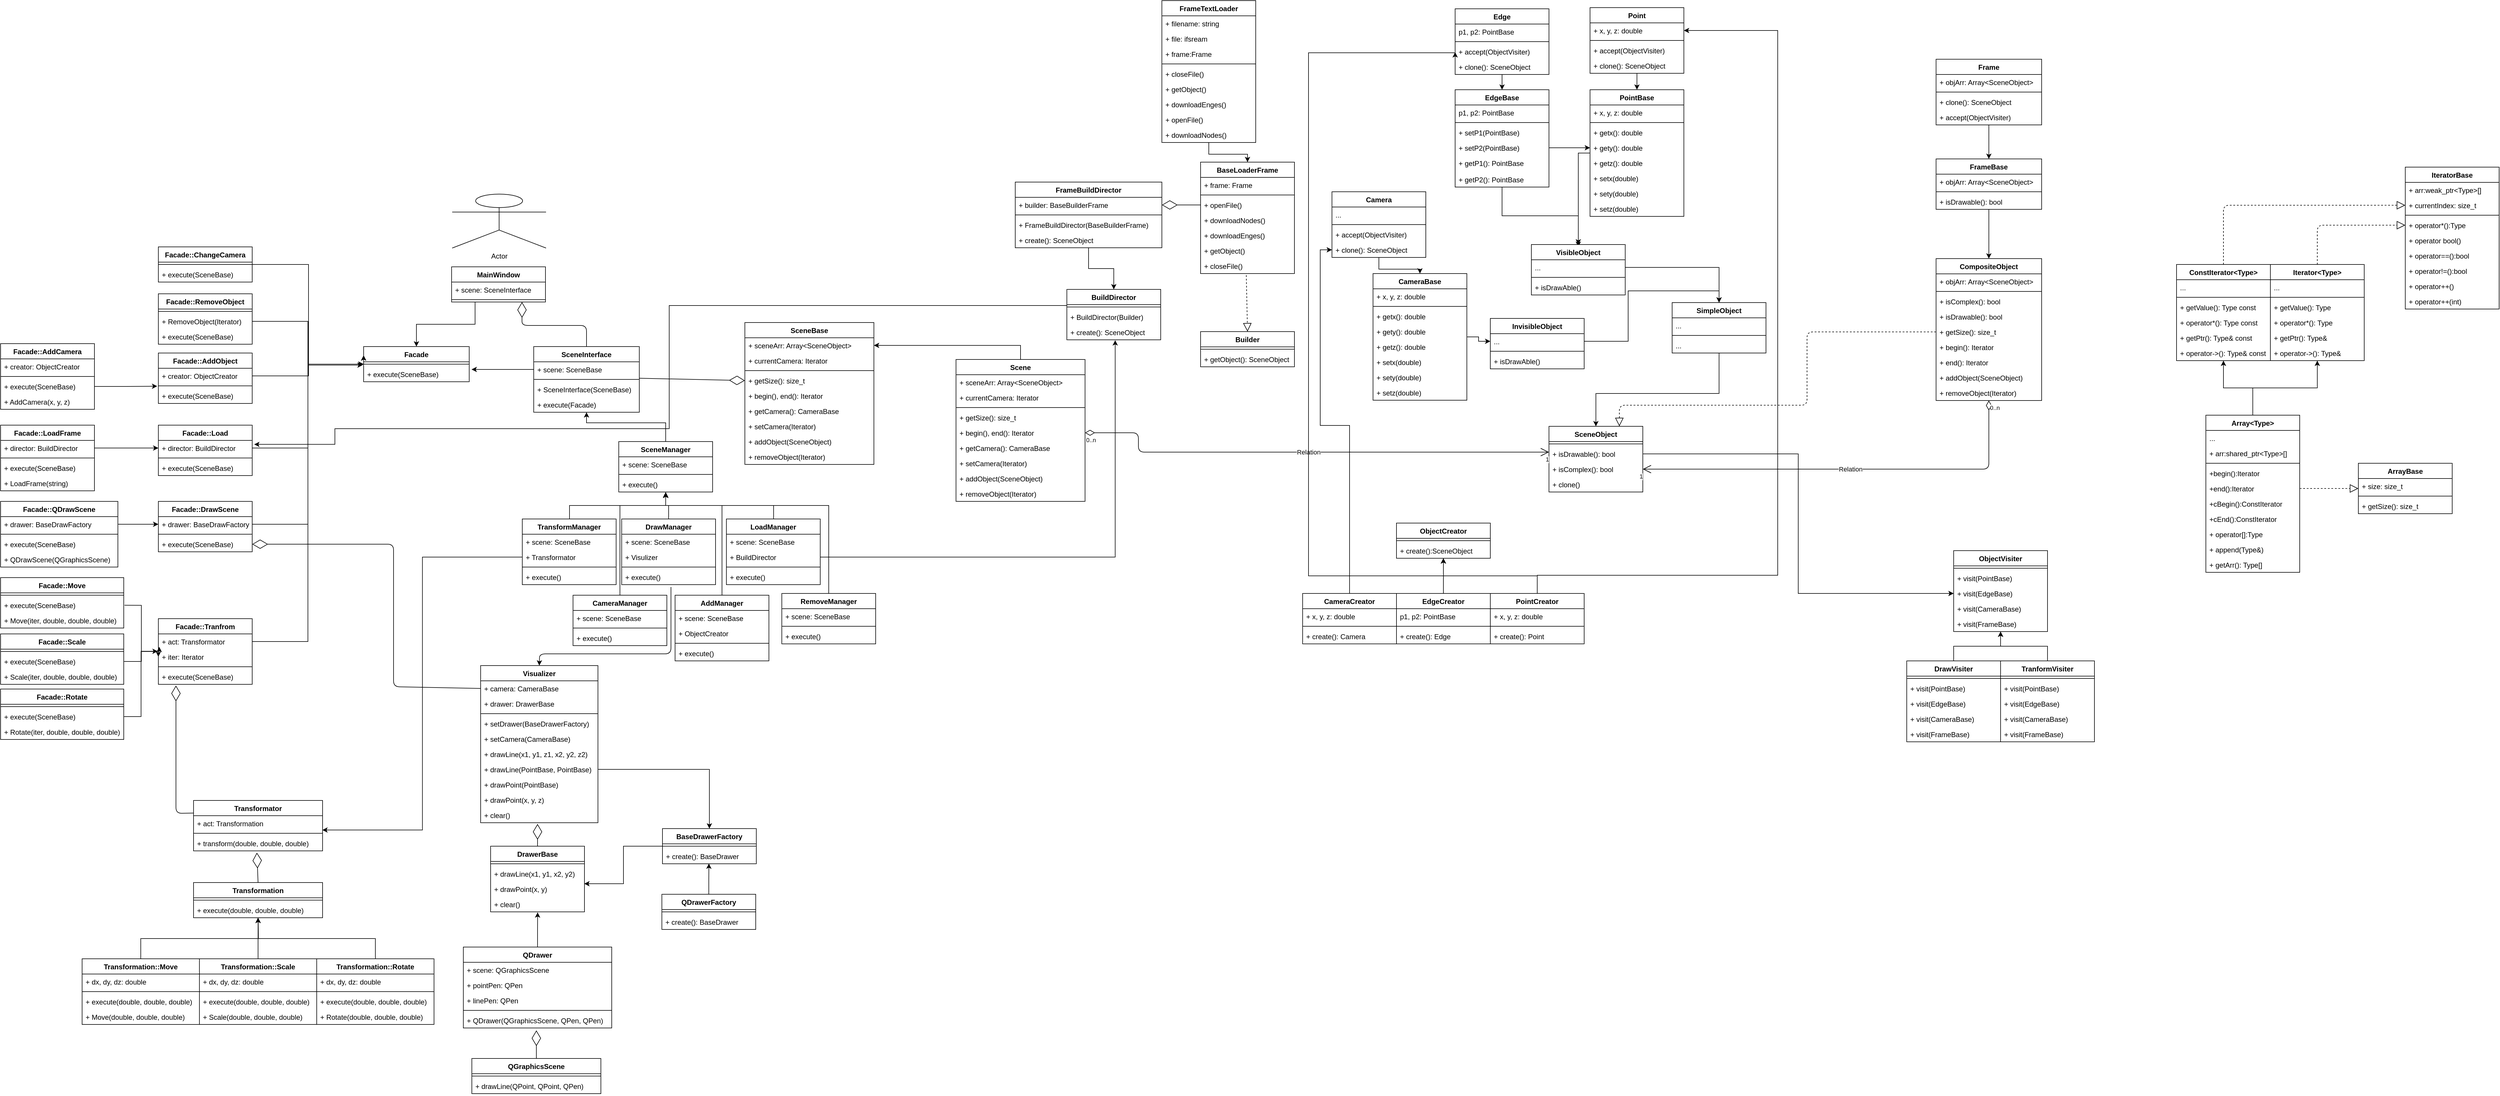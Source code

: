 <mxfile version="12.2.4" pages="1"><diagram id="ROM-j9p4wiClK6PZ6v__" name="Page-1"><mxGraphModel dx="976" dy="549" grid="1" gridSize="10" guides="1" tooltips="1" connect="1" arrows="1" fold="1" page="1" pageScale="1" pageWidth="5000" pageHeight="2500" math="0" shadow="0"><root><mxCell id="0"/><mxCell id="1" parent="0"/><mxCell id="Eki4ElETQ6FkvRt_58j8-14" style="edgeStyle=orthogonalEdgeStyle;rounded=0;orthogonalLoop=1;jettySize=auto;html=1;exitX=0.25;exitY=1;exitDx=0;exitDy=0;entryX=0.5;entryY=0;entryDx=0;entryDy=0;" parent="1" source="2" target="Eki4ElETQ6FkvRt_58j8-5" edge="1"><mxGeometry relative="1" as="geometry"/></mxCell><mxCell id="2" value="MainWindow" style="swimlane;fontStyle=1;align=center;verticalAlign=top;childLayout=stackLayout;horizontal=1;startSize=26;horizontalStack=0;resizeParent=1;resizeParentMax=0;resizeLast=0;collapsible=1;marginBottom=0;" parent="1" vertex="1"><mxGeometry x="1309" y="484" width="160" height="60" as="geometry"/></mxCell><mxCell id="3" value="+ scene: SceneInterface" style="text;strokeColor=none;fillColor=none;align=left;verticalAlign=top;spacingLeft=4;spacingRight=4;overflow=hidden;rotatable=0;points=[[0,0.5],[1,0.5]];portConstraint=eastwest;" parent="2" vertex="1"><mxGeometry y="26" width="160" height="26" as="geometry"/></mxCell><mxCell id="4" value="" style="line;strokeWidth=1;fillColor=none;align=left;verticalAlign=middle;spacingTop=-1;spacingLeft=3;spacingRight=3;rotatable=0;labelPosition=right;points=[];portConstraint=eastwest;" parent="2" vertex="1"><mxGeometry y="52" width="160" height="8" as="geometry"/></mxCell><mxCell id="Eki4ElETQ6FkvRt_58j8-5" value="Facade" style="swimlane;fontStyle=1;align=center;verticalAlign=top;childLayout=stackLayout;horizontal=1;startSize=26;horizontalStack=0;resizeParent=1;resizeParentMax=0;resizeLast=0;collapsible=1;marginBottom=0;" parent="1" vertex="1"><mxGeometry x="1159" y="620" width="180" height="60" as="geometry"/></mxCell><mxCell id="Eki4ElETQ6FkvRt_58j8-7" value="" style="line;strokeWidth=1;fillColor=none;align=left;verticalAlign=middle;spacingTop=-1;spacingLeft=3;spacingRight=3;rotatable=0;labelPosition=right;points=[];portConstraint=eastwest;" parent="Eki4ElETQ6FkvRt_58j8-5" vertex="1"><mxGeometry y="26" width="180" height="8" as="geometry"/></mxCell><mxCell id="Eki4ElETQ6FkvRt_58j8-8" value="+ execute(SceneBase)" style="text;strokeColor=none;fillColor=none;align=left;verticalAlign=top;spacingLeft=4;spacingRight=4;overflow=hidden;rotatable=0;points=[[0,0.5],[1,0.5]];portConstraint=eastwest;" parent="Eki4ElETQ6FkvRt_58j8-5" vertex="1"><mxGeometry y="34" width="180" height="26" as="geometry"/></mxCell><mxCell id="Eki4ElETQ6FkvRt_58j8-6" value="SceneInterface" style="swimlane;fontStyle=1;align=center;verticalAlign=top;childLayout=stackLayout;horizontal=1;startSize=26;horizontalStack=0;resizeParent=1;resizeParentMax=0;resizeLast=0;collapsible=1;marginBottom=0;" parent="1" vertex="1"><mxGeometry x="1449" y="620" width="180" height="112" as="geometry"/></mxCell><mxCell id="Eki4ElETQ6FkvRt_58j8-9" value="+ scene: SceneBase" style="text;strokeColor=none;fillColor=none;align=left;verticalAlign=top;spacingLeft=4;spacingRight=4;overflow=hidden;rotatable=0;points=[[0,0.5],[1,0.5]];portConstraint=eastwest;" parent="Eki4ElETQ6FkvRt_58j8-6" vertex="1"><mxGeometry y="26" width="180" height="26" as="geometry"/></mxCell><mxCell id="Eki4ElETQ6FkvRt_58j8-10" value="" style="line;strokeWidth=1;fillColor=none;align=left;verticalAlign=middle;spacingTop=-1;spacingLeft=3;spacingRight=3;rotatable=0;labelPosition=right;points=[];portConstraint=eastwest;" parent="Eki4ElETQ6FkvRt_58j8-6" vertex="1"><mxGeometry y="52" width="180" height="8" as="geometry"/></mxCell><mxCell id="Eki4ElETQ6FkvRt_58j8-11" value="+ SceneInterface(SceneBase)" style="text;strokeColor=none;fillColor=none;align=left;verticalAlign=top;spacingLeft=4;spacingRight=4;overflow=hidden;rotatable=0;points=[[0,0.5],[1,0.5]];portConstraint=eastwest;" parent="Eki4ElETQ6FkvRt_58j8-6" vertex="1"><mxGeometry y="60" width="180" height="26" as="geometry"/></mxCell><mxCell id="Eki4ElETQ6FkvRt_58j8-12" value="+ execute(Facade)" style="text;strokeColor=none;fillColor=none;align=left;verticalAlign=top;spacingLeft=4;spacingRight=4;overflow=hidden;rotatable=0;points=[[0,0.5],[1,0.5]];portConstraint=eastwest;" parent="Eki4ElETQ6FkvRt_58j8-6" vertex="1"><mxGeometry y="86" width="180" height="26" as="geometry"/></mxCell><mxCell id="Eki4ElETQ6FkvRt_58j8-15" value="" style="endArrow=diamondThin;endFill=0;endSize=24;html=1;entryX=0.75;entryY=1;entryDx=0;entryDy=0;exitX=0.5;exitY=0;exitDx=0;exitDy=0;" parent="1" source="Eki4ElETQ6FkvRt_58j8-6" target="2" edge="1"><mxGeometry width="160" relative="1" as="geometry"><mxPoint x="1229" y="764" as="sourcePoint"/><mxPoint x="1389" y="764" as="targetPoint"/><Array as="points"><mxPoint x="1539" y="584"/><mxPoint x="1429" y="584"/></Array></mxGeometry></mxCell><mxCell id="Eki4ElETQ6FkvRt_58j8-4" style="edgeStyle=orthogonalEdgeStyle;rounded=0;orthogonalLoop=1;jettySize=auto;html=1;exitX=0;exitY=0.5;exitDx=0;exitDy=0;" parent="1" source="Eki4ElETQ6FkvRt_58j8-9" edge="1"><mxGeometry relative="1" as="geometry"><mxPoint x="1343" y="659" as="targetPoint"/></mxGeometry></mxCell><mxCell id="Eki4ElETQ6FkvRt_58j8-70" style="edgeStyle=orthogonalEdgeStyle;rounded=0;orthogonalLoop=1;jettySize=auto;html=1;exitX=1;exitY=0.5;exitDx=0;exitDy=0;entryX=0;entryY=0.25;entryDx=0;entryDy=0;" parent="1" source="Eki4ElETQ6FkvRt_58j8-13" target="Eki4ElETQ6FkvRt_58j8-5" edge="1"><mxGeometry relative="1" as="geometry"><Array as="points"><mxPoint x="1065" y="480"/><mxPoint x="1065" y="650"/><mxPoint x="1159" y="650"/></Array></mxGeometry></mxCell><mxCell id="Eki4ElETQ6FkvRt_58j8-13" value="Facade::ChangeCamera" style="swimlane;fontStyle=1;align=center;verticalAlign=top;childLayout=stackLayout;horizontal=1;startSize=26;horizontalStack=0;resizeParent=1;resizeParentMax=0;resizeLast=0;collapsible=1;marginBottom=0;" parent="1" vertex="1"><mxGeometry x="809" y="450" width="160" height="60" as="geometry"/></mxCell><mxCell id="Eki4ElETQ6FkvRt_58j8-17" value="" style="line;strokeWidth=1;fillColor=none;align=left;verticalAlign=middle;spacingTop=-1;spacingLeft=3;spacingRight=3;rotatable=0;labelPosition=right;points=[];portConstraint=eastwest;" parent="Eki4ElETQ6FkvRt_58j8-13" vertex="1"><mxGeometry y="26" width="160" height="8" as="geometry"/></mxCell><mxCell id="Eki4ElETQ6FkvRt_58j8-18" value="+ execute(SceneBase)" style="text;strokeColor=none;fillColor=none;align=left;verticalAlign=top;spacingLeft=4;spacingRight=4;overflow=hidden;rotatable=0;points=[[0,0.5],[1,0.5]];portConstraint=eastwest;" parent="Eki4ElETQ6FkvRt_58j8-13" vertex="1"><mxGeometry y="34" width="160" height="26" as="geometry"/></mxCell><mxCell id="Eki4ElETQ6FkvRt_58j8-19" value="Facade::RemoveObject" style="swimlane;fontStyle=1;align=center;verticalAlign=top;childLayout=stackLayout;horizontal=1;startSize=26;horizontalStack=0;resizeParent=1;resizeParentMax=0;resizeLast=0;collapsible=1;marginBottom=0;" parent="1" vertex="1"><mxGeometry x="809" y="530" width="160" height="86" as="geometry"/></mxCell><mxCell id="Eki4ElETQ6FkvRt_58j8-21" value="" style="line;strokeWidth=1;fillColor=none;align=left;verticalAlign=middle;spacingTop=-1;spacingLeft=3;spacingRight=3;rotatable=0;labelPosition=right;points=[];portConstraint=eastwest;" parent="Eki4ElETQ6FkvRt_58j8-19" vertex="1"><mxGeometry y="26" width="160" height="8" as="geometry"/></mxCell><mxCell id="Eki4ElETQ6FkvRt_58j8-22" value="+ RemoveObject(Iterator)" style="text;strokeColor=none;fillColor=none;align=left;verticalAlign=top;spacingLeft=4;spacingRight=4;overflow=hidden;rotatable=0;points=[[0,0.5],[1,0.5]];portConstraint=eastwest;" parent="Eki4ElETQ6FkvRt_58j8-19" vertex="1"><mxGeometry y="34" width="160" height="26" as="geometry"/></mxCell><mxCell id="Eki4ElETQ6FkvRt_58j8-16" value="+ execute(SceneBase)" style="text;strokeColor=none;fillColor=none;align=left;verticalAlign=top;spacingLeft=4;spacingRight=4;overflow=hidden;rotatable=0;points=[[0,0.5],[1,0.5]];portConstraint=eastwest;" parent="Eki4ElETQ6FkvRt_58j8-19" vertex="1"><mxGeometry y="60" width="160" height="26" as="geometry"/></mxCell><mxCell id="Eki4ElETQ6FkvRt_58j8-20" value="Facade::AddObject" style="swimlane;fontStyle=1;align=center;verticalAlign=top;childLayout=stackLayout;horizontal=1;startSize=26;horizontalStack=0;resizeParent=1;resizeParentMax=0;resizeLast=0;collapsible=1;marginBottom=0;" parent="1" vertex="1"><mxGeometry x="809" y="631" width="160" height="86" as="geometry"/></mxCell><mxCell id="Eki4ElETQ6FkvRt_58j8-23" value="+ creator: ObjectCreator" style="text;strokeColor=none;fillColor=none;align=left;verticalAlign=top;spacingLeft=4;spacingRight=4;overflow=hidden;rotatable=0;points=[[0,0.5],[1,0.5]];portConstraint=eastwest;" parent="Eki4ElETQ6FkvRt_58j8-20" vertex="1"><mxGeometry y="26" width="160" height="26" as="geometry"/></mxCell><mxCell id="Eki4ElETQ6FkvRt_58j8-24" value="" style="line;strokeWidth=1;fillColor=none;align=left;verticalAlign=middle;spacingTop=-1;spacingLeft=3;spacingRight=3;rotatable=0;labelPosition=right;points=[];portConstraint=eastwest;" parent="Eki4ElETQ6FkvRt_58j8-20" vertex="1"><mxGeometry y="52" width="160" height="8" as="geometry"/></mxCell><mxCell id="Eki4ElETQ6FkvRt_58j8-26" value="+ execute(SceneBase)" style="text;strokeColor=none;fillColor=none;align=left;verticalAlign=top;spacingLeft=4;spacingRight=4;overflow=hidden;rotatable=0;points=[[0,0.5],[1,0.5]];portConstraint=eastwest;" parent="Eki4ElETQ6FkvRt_58j8-20" vertex="1"><mxGeometry y="60" width="160" height="26" as="geometry"/></mxCell><mxCell id="Eki4ElETQ6FkvRt_58j8-25" value="Facade::Load" style="swimlane;fontStyle=1;align=center;verticalAlign=top;childLayout=stackLayout;horizontal=1;startSize=26;horizontalStack=0;resizeParent=1;resizeParentMax=0;resizeLast=0;collapsible=1;marginBottom=0;" parent="1" vertex="1"><mxGeometry x="809" y="754" width="160" height="86" as="geometry"/></mxCell><mxCell id="Eki4ElETQ6FkvRt_58j8-27" value="+ director: BuildDirector" style="text;strokeColor=none;fillColor=none;align=left;verticalAlign=top;spacingLeft=4;spacingRight=4;overflow=hidden;rotatable=0;points=[[0,0.5],[1,0.5]];portConstraint=eastwest;" parent="Eki4ElETQ6FkvRt_58j8-25" vertex="1"><mxGeometry y="26" width="160" height="26" as="geometry"/></mxCell><mxCell id="Eki4ElETQ6FkvRt_58j8-28" value="" style="line;strokeWidth=1;fillColor=none;align=left;verticalAlign=middle;spacingTop=-1;spacingLeft=3;spacingRight=3;rotatable=0;labelPosition=right;points=[];portConstraint=eastwest;" parent="Eki4ElETQ6FkvRt_58j8-25" vertex="1"><mxGeometry y="52" width="160" height="8" as="geometry"/></mxCell><mxCell id="Eki4ElETQ6FkvRt_58j8-29" value="+ execute(SceneBase)" style="text;strokeColor=none;fillColor=none;align=left;verticalAlign=top;spacingLeft=4;spacingRight=4;overflow=hidden;rotatable=0;points=[[0,0.5],[1,0.5]];portConstraint=eastwest;" parent="Eki4ElETQ6FkvRt_58j8-25" vertex="1"><mxGeometry y="60" width="160" height="26" as="geometry"/></mxCell><mxCell id="Eki4ElETQ6FkvRt_58j8-30" value="Facade::AddCamera" style="swimlane;fontStyle=1;align=center;verticalAlign=top;childLayout=stackLayout;horizontal=1;startSize=26;horizontalStack=0;resizeParent=1;resizeParentMax=0;resizeLast=0;collapsible=1;marginBottom=0;" parent="1" vertex="1"><mxGeometry x="540" y="615" width="160" height="112" as="geometry"/></mxCell><mxCell id="Eki4ElETQ6FkvRt_58j8-31" value="+ creator: ObjectCreator" style="text;strokeColor=none;fillColor=none;align=left;verticalAlign=top;spacingLeft=4;spacingRight=4;overflow=hidden;rotatable=0;points=[[0,0.5],[1,0.5]];portConstraint=eastwest;" parent="Eki4ElETQ6FkvRt_58j8-30" vertex="1"><mxGeometry y="26" width="160" height="26" as="geometry"/></mxCell><mxCell id="Eki4ElETQ6FkvRt_58j8-32" value="" style="line;strokeWidth=1;fillColor=none;align=left;verticalAlign=middle;spacingTop=-1;spacingLeft=3;spacingRight=3;rotatable=0;labelPosition=right;points=[];portConstraint=eastwest;" parent="Eki4ElETQ6FkvRt_58j8-30" vertex="1"><mxGeometry y="52" width="160" height="8" as="geometry"/></mxCell><mxCell id="Eki4ElETQ6FkvRt_58j8-33" value="+ execute(SceneBase)" style="text;strokeColor=none;fillColor=none;align=left;verticalAlign=top;spacingLeft=4;spacingRight=4;overflow=hidden;rotatable=0;points=[[0,0.5],[1,0.5]];portConstraint=eastwest;" parent="Eki4ElETQ6FkvRt_58j8-30" vertex="1"><mxGeometry y="60" width="160" height="26" as="geometry"/></mxCell><mxCell id="Eki4ElETQ6FkvRt_58j8-34" value="+ AddCamera(x, y, z)" style="text;strokeColor=none;fillColor=none;align=left;verticalAlign=top;spacingLeft=4;spacingRight=4;overflow=hidden;rotatable=0;points=[[0,0.5],[1,0.5]];portConstraint=eastwest;" parent="Eki4ElETQ6FkvRt_58j8-30" vertex="1"><mxGeometry y="86" width="160" height="26" as="geometry"/></mxCell><mxCell id="Eki4ElETQ6FkvRt_58j8-35" style="edgeStyle=orthogonalEdgeStyle;rounded=0;orthogonalLoop=1;jettySize=auto;html=1;exitX=1;exitY=0.5;exitDx=0;exitDy=0;entryX=-0.012;entryY=1.177;entryDx=0;entryDy=0;entryPerimeter=0;" parent="1" source="Eki4ElETQ6FkvRt_58j8-33" target="Eki4ElETQ6FkvRt_58j8-23" edge="1"><mxGeometry relative="1" as="geometry"/></mxCell><mxCell id="Eki4ElETQ6FkvRt_58j8-36" value="Facade::LoadFrame" style="swimlane;fontStyle=1;align=center;verticalAlign=top;childLayout=stackLayout;horizontal=1;startSize=26;horizontalStack=0;resizeParent=1;resizeParentMax=0;resizeLast=0;collapsible=1;marginBottom=0;" parent="1" vertex="1"><mxGeometry x="540" y="754" width="160" height="112" as="geometry"/></mxCell><mxCell id="Eki4ElETQ6FkvRt_58j8-37" value="+ director: BuildDirector" style="text;strokeColor=none;fillColor=none;align=left;verticalAlign=top;spacingLeft=4;spacingRight=4;overflow=hidden;rotatable=0;points=[[0,0.5],[1,0.5]];portConstraint=eastwest;" parent="Eki4ElETQ6FkvRt_58j8-36" vertex="1"><mxGeometry y="26" width="160" height="26" as="geometry"/></mxCell><mxCell id="Eki4ElETQ6FkvRt_58j8-38" value="" style="line;strokeWidth=1;fillColor=none;align=left;verticalAlign=middle;spacingTop=-1;spacingLeft=3;spacingRight=3;rotatable=0;labelPosition=right;points=[];portConstraint=eastwest;" parent="Eki4ElETQ6FkvRt_58j8-36" vertex="1"><mxGeometry y="52" width="160" height="8" as="geometry"/></mxCell><mxCell id="Eki4ElETQ6FkvRt_58j8-39" value="+ execute(SceneBase)" style="text;strokeColor=none;fillColor=none;align=left;verticalAlign=top;spacingLeft=4;spacingRight=4;overflow=hidden;rotatable=0;points=[[0,0.5],[1,0.5]];portConstraint=eastwest;" parent="Eki4ElETQ6FkvRt_58j8-36" vertex="1"><mxGeometry y="60" width="160" height="26" as="geometry"/></mxCell><mxCell id="Eki4ElETQ6FkvRt_58j8-40" value="+ LoadFrame(string)" style="text;strokeColor=none;fillColor=none;align=left;verticalAlign=top;spacingLeft=4;spacingRight=4;overflow=hidden;rotatable=0;points=[[0,0.5],[1,0.5]];portConstraint=eastwest;" parent="Eki4ElETQ6FkvRt_58j8-36" vertex="1"><mxGeometry y="86" width="160" height="26" as="geometry"/></mxCell><mxCell id="Eki4ElETQ6FkvRt_58j8-41" style="edgeStyle=orthogonalEdgeStyle;rounded=0;orthogonalLoop=1;jettySize=auto;html=1;exitX=1;exitY=0.5;exitDx=0;exitDy=0;entryX=0;entryY=0.5;entryDx=0;entryDy=0;" parent="1" source="Eki4ElETQ6FkvRt_58j8-37" target="Eki4ElETQ6FkvRt_58j8-27" edge="1"><mxGeometry relative="1" as="geometry"/></mxCell><mxCell id="Eki4ElETQ6FkvRt_58j8-42" value="Facade::DrawScene" style="swimlane;fontStyle=1;align=center;verticalAlign=top;childLayout=stackLayout;horizontal=1;startSize=26;horizontalStack=0;resizeParent=1;resizeParentMax=0;resizeLast=0;collapsible=1;marginBottom=0;" parent="1" vertex="1"><mxGeometry x="809" y="884" width="160" height="86" as="geometry"/></mxCell><mxCell id="Eki4ElETQ6FkvRt_58j8-43" value="+ drawer: BaseDrawFactory" style="text;strokeColor=none;fillColor=none;align=left;verticalAlign=top;spacingLeft=4;spacingRight=4;overflow=hidden;rotatable=0;points=[[0,0.5],[1,0.5]];portConstraint=eastwest;" parent="Eki4ElETQ6FkvRt_58j8-42" vertex="1"><mxGeometry y="26" width="160" height="26" as="geometry"/></mxCell><mxCell id="Eki4ElETQ6FkvRt_58j8-44" value="" style="line;strokeWidth=1;fillColor=none;align=left;verticalAlign=middle;spacingTop=-1;spacingLeft=3;spacingRight=3;rotatable=0;labelPosition=right;points=[];portConstraint=eastwest;" parent="Eki4ElETQ6FkvRt_58j8-42" vertex="1"><mxGeometry y="52" width="160" height="8" as="geometry"/></mxCell><mxCell id="Eki4ElETQ6FkvRt_58j8-45" value="+ execute(SceneBase)" style="text;strokeColor=none;fillColor=none;align=left;verticalAlign=top;spacingLeft=4;spacingRight=4;overflow=hidden;rotatable=0;points=[[0,0.5],[1,0.5]];portConstraint=eastwest;" parent="Eki4ElETQ6FkvRt_58j8-42" vertex="1"><mxGeometry y="60" width="160" height="26" as="geometry"/></mxCell><mxCell id="Eki4ElETQ6FkvRt_58j8-46" value="Facade::QDrawScene" style="swimlane;fontStyle=1;align=center;verticalAlign=top;childLayout=stackLayout;horizontal=1;startSize=26;horizontalStack=0;resizeParent=1;resizeParentMax=0;resizeLast=0;collapsible=1;marginBottom=0;" parent="1" vertex="1"><mxGeometry x="540" y="884" width="200" height="112" as="geometry"/></mxCell><mxCell id="Eki4ElETQ6FkvRt_58j8-47" value="+ drawer: BaseDrawFactory" style="text;strokeColor=none;fillColor=none;align=left;verticalAlign=top;spacingLeft=4;spacingRight=4;overflow=hidden;rotatable=0;points=[[0,0.5],[1,0.5]];portConstraint=eastwest;" parent="Eki4ElETQ6FkvRt_58j8-46" vertex="1"><mxGeometry y="26" width="200" height="26" as="geometry"/></mxCell><mxCell id="Eki4ElETQ6FkvRt_58j8-48" value="" style="line;strokeWidth=1;fillColor=none;align=left;verticalAlign=middle;spacingTop=-1;spacingLeft=3;spacingRight=3;rotatable=0;labelPosition=right;points=[];portConstraint=eastwest;" parent="Eki4ElETQ6FkvRt_58j8-46" vertex="1"><mxGeometry y="52" width="200" height="8" as="geometry"/></mxCell><mxCell id="Eki4ElETQ6FkvRt_58j8-49" value="+ execute(SceneBase)" style="text;strokeColor=none;fillColor=none;align=left;verticalAlign=top;spacingLeft=4;spacingRight=4;overflow=hidden;rotatable=0;points=[[0,0.5],[1,0.5]];portConstraint=eastwest;" parent="Eki4ElETQ6FkvRt_58j8-46" vertex="1"><mxGeometry y="60" width="200" height="26" as="geometry"/></mxCell><mxCell id="Eki4ElETQ6FkvRt_58j8-50" value="+ QDrawScene(QGraphicsScene)" style="text;strokeColor=none;fillColor=none;align=left;verticalAlign=top;spacingLeft=4;spacingRight=4;overflow=hidden;rotatable=0;points=[[0,0.5],[1,0.5]];portConstraint=eastwest;" parent="Eki4ElETQ6FkvRt_58j8-46" vertex="1"><mxGeometry y="86" width="200" height="26" as="geometry"/></mxCell><mxCell id="Eki4ElETQ6FkvRt_58j8-51" style="edgeStyle=orthogonalEdgeStyle;rounded=0;orthogonalLoop=1;jettySize=auto;html=1;exitX=1;exitY=0.5;exitDx=0;exitDy=0;entryX=0;entryY=0.5;entryDx=0;entryDy=0;" parent="1" source="Eki4ElETQ6FkvRt_58j8-47" target="Eki4ElETQ6FkvRt_58j8-43" edge="1"><mxGeometry relative="1" as="geometry"/></mxCell><mxCell id="Eki4ElETQ6FkvRt_58j8-52" value="Facade::Tranfrom" style="swimlane;fontStyle=1;align=center;verticalAlign=top;childLayout=stackLayout;horizontal=1;startSize=26;horizontalStack=0;resizeParent=1;resizeParentMax=0;resizeLast=0;collapsible=1;marginBottom=0;" parent="1" vertex="1"><mxGeometry x="809" y="1084" width="160" height="112" as="geometry"/></mxCell><mxCell id="Eki4ElETQ6FkvRt_58j8-53" value="+ act: Transformator" style="text;strokeColor=none;fillColor=none;align=left;verticalAlign=top;spacingLeft=4;spacingRight=4;overflow=hidden;rotatable=0;points=[[0,0.5],[1,0.5]];portConstraint=eastwest;" parent="Eki4ElETQ6FkvRt_58j8-52" vertex="1"><mxGeometry y="26" width="160" height="26" as="geometry"/></mxCell><mxCell id="Eki4ElETQ6FkvRt_58j8-56" value="+ iter: Iterator" style="text;strokeColor=none;fillColor=none;align=left;verticalAlign=top;spacingLeft=4;spacingRight=4;overflow=hidden;rotatable=0;points=[[0,0.5],[1,0.5]];portConstraint=eastwest;" parent="Eki4ElETQ6FkvRt_58j8-52" vertex="1"><mxGeometry y="52" width="160" height="26" as="geometry"/></mxCell><mxCell id="Eki4ElETQ6FkvRt_58j8-54" value="" style="line;strokeWidth=1;fillColor=none;align=left;verticalAlign=middle;spacingTop=-1;spacingLeft=3;spacingRight=3;rotatable=0;labelPosition=right;points=[];portConstraint=eastwest;" parent="Eki4ElETQ6FkvRt_58j8-52" vertex="1"><mxGeometry y="78" width="160" height="8" as="geometry"/></mxCell><mxCell id="Eki4ElETQ6FkvRt_58j8-55" value="+ execute(SceneBase)" style="text;strokeColor=none;fillColor=none;align=left;verticalAlign=top;spacingLeft=4;spacingRight=4;overflow=hidden;rotatable=0;points=[[0,0.5],[1,0.5]];portConstraint=eastwest;" parent="Eki4ElETQ6FkvRt_58j8-52" vertex="1"><mxGeometry y="86" width="160" height="26" as="geometry"/></mxCell><mxCell id="Eki4ElETQ6FkvRt_58j8-57" value="Facade::Move" style="swimlane;fontStyle=1;align=center;verticalAlign=top;childLayout=stackLayout;horizontal=1;startSize=26;horizontalStack=0;resizeParent=1;resizeParentMax=0;resizeLast=0;collapsible=1;marginBottom=0;" parent="1" vertex="1"><mxGeometry x="540" y="1014" width="210" height="86" as="geometry"/></mxCell><mxCell id="Eki4ElETQ6FkvRt_58j8-60" value="" style="line;strokeWidth=1;fillColor=none;align=left;verticalAlign=middle;spacingTop=-1;spacingLeft=3;spacingRight=3;rotatable=0;labelPosition=right;points=[];portConstraint=eastwest;" parent="Eki4ElETQ6FkvRt_58j8-57" vertex="1"><mxGeometry y="26" width="210" height="8" as="geometry"/></mxCell><mxCell id="Eki4ElETQ6FkvRt_58j8-61" value="+ execute(SceneBase)" style="text;strokeColor=none;fillColor=none;align=left;verticalAlign=top;spacingLeft=4;spacingRight=4;overflow=hidden;rotatable=0;points=[[0,0.5],[1,0.5]];portConstraint=eastwest;" parent="Eki4ElETQ6FkvRt_58j8-57" vertex="1"><mxGeometry y="34" width="210" height="26" as="geometry"/></mxCell><mxCell id="Eki4ElETQ6FkvRt_58j8-62" value="+ Move(iter, double, double, double)" style="text;strokeColor=none;fillColor=none;align=left;verticalAlign=top;spacingLeft=4;spacingRight=4;overflow=hidden;rotatable=0;points=[[0,0.5],[1,0.5]];portConstraint=eastwest;" parent="Eki4ElETQ6FkvRt_58j8-57" vertex="1"><mxGeometry y="60" width="210" height="26" as="geometry"/></mxCell><mxCell id="Eki4ElETQ6FkvRt_58j8-58" value="Facade::Scale" style="swimlane;fontStyle=1;align=center;verticalAlign=top;childLayout=stackLayout;horizontal=1;startSize=26;horizontalStack=0;resizeParent=1;resizeParentMax=0;resizeLast=0;collapsible=1;marginBottom=0;" parent="1" vertex="1"><mxGeometry x="540" y="1110" width="210" height="86" as="geometry"/></mxCell><mxCell id="Eki4ElETQ6FkvRt_58j8-59" value="" style="line;strokeWidth=1;fillColor=none;align=left;verticalAlign=middle;spacingTop=-1;spacingLeft=3;spacingRight=3;rotatable=0;labelPosition=right;points=[];portConstraint=eastwest;" parent="Eki4ElETQ6FkvRt_58j8-58" vertex="1"><mxGeometry y="26" width="210" height="8" as="geometry"/></mxCell><mxCell id="Eki4ElETQ6FkvRt_58j8-63" value="+ execute(SceneBase)" style="text;strokeColor=none;fillColor=none;align=left;verticalAlign=top;spacingLeft=4;spacingRight=4;overflow=hidden;rotatable=0;points=[[0,0.5],[1,0.5]];portConstraint=eastwest;" parent="Eki4ElETQ6FkvRt_58j8-58" vertex="1"><mxGeometry y="34" width="210" height="26" as="geometry"/></mxCell><mxCell id="Eki4ElETQ6FkvRt_58j8-64" value="+ Scale(iter, double, double, double)" style="text;strokeColor=none;fillColor=none;align=left;verticalAlign=top;spacingLeft=4;spacingRight=4;overflow=hidden;rotatable=0;points=[[0,0.5],[1,0.5]];portConstraint=eastwest;" parent="Eki4ElETQ6FkvRt_58j8-58" vertex="1"><mxGeometry y="60" width="210" height="26" as="geometry"/></mxCell><mxCell id="Eki4ElETQ6FkvRt_58j8-65" value="Facade::Rotate" style="swimlane;fontStyle=1;align=center;verticalAlign=top;childLayout=stackLayout;horizontal=1;startSize=26;horizontalStack=0;resizeParent=1;resizeParentMax=0;resizeLast=0;collapsible=1;marginBottom=0;" parent="1" vertex="1"><mxGeometry x="540" y="1204" width="210" height="86" as="geometry"/></mxCell><mxCell id="Eki4ElETQ6FkvRt_58j8-66" value="" style="line;strokeWidth=1;fillColor=none;align=left;verticalAlign=middle;spacingTop=-1;spacingLeft=3;spacingRight=3;rotatable=0;labelPosition=right;points=[];portConstraint=eastwest;" parent="Eki4ElETQ6FkvRt_58j8-65" vertex="1"><mxGeometry y="26" width="210" height="8" as="geometry"/></mxCell><mxCell id="Eki4ElETQ6FkvRt_58j8-67" value="+ execute(SceneBase)" style="text;strokeColor=none;fillColor=none;align=left;verticalAlign=top;spacingLeft=4;spacingRight=4;overflow=hidden;rotatable=0;points=[[0,0.5],[1,0.5]];portConstraint=eastwest;" parent="Eki4ElETQ6FkvRt_58j8-65" vertex="1"><mxGeometry y="34" width="210" height="26" as="geometry"/></mxCell><mxCell id="Eki4ElETQ6FkvRt_58j8-68" value="+ Rotate(iter, double, double, double)" style="text;strokeColor=none;fillColor=none;align=left;verticalAlign=top;spacingLeft=4;spacingRight=4;overflow=hidden;rotatable=0;points=[[0,0.5],[1,0.5]];portConstraint=eastwest;" parent="Eki4ElETQ6FkvRt_58j8-65" vertex="1"><mxGeometry y="60" width="210" height="26" as="geometry"/></mxCell><mxCell id="Eki4ElETQ6FkvRt_58j8-69" style="edgeStyle=orthogonalEdgeStyle;rounded=0;orthogonalLoop=1;jettySize=auto;html=1;exitX=1;exitY=0.5;exitDx=0;exitDy=0;entryX=0.003;entryY=0.831;entryDx=0;entryDy=0;entryPerimeter=0;" parent="1" edge="1"><mxGeometry relative="1" as="geometry"><mxPoint x="751.333" y="1061.167" as="sourcePoint"/><mxPoint x="810.5" y="1132" as="targetPoint"/><Array as="points"><mxPoint x="780" y="1061"/><mxPoint x="780" y="1140"/><mxPoint x="811" y="1140"/></Array></mxGeometry></mxCell><mxCell id="Eki4ElETQ6FkvRt_58j8-71" style="edgeStyle=orthogonalEdgeStyle;rounded=0;orthogonalLoop=1;jettySize=auto;html=1;exitX=1;exitY=0.5;exitDx=0;exitDy=0;entryX=-0.007;entryY=0.138;entryDx=0;entryDy=0;entryPerimeter=0;" parent="1" source="Eki4ElETQ6FkvRt_58j8-67" target="Eki4ElETQ6FkvRt_58j8-56" edge="1"><mxGeometry relative="1" as="geometry"/></mxCell><mxCell id="Eki4ElETQ6FkvRt_58j8-72" style="edgeStyle=orthogonalEdgeStyle;rounded=0;orthogonalLoop=1;jettySize=auto;html=1;exitX=1;exitY=0.5;exitDx=0;exitDy=0;entryX=0;entryY=0.5;entryDx=0;entryDy=0;" parent="1" source="Eki4ElETQ6FkvRt_58j8-63" target="Eki4ElETQ6FkvRt_58j8-56" edge="1"><mxGeometry relative="1" as="geometry"><Array as="points"><mxPoint x="780" y="1157"/><mxPoint x="780" y="1140"/><mxPoint x="809" y="1140"/></Array></mxGeometry></mxCell><mxCell id="Eki4ElETQ6FkvRt_58j8-73" style="edgeStyle=orthogonalEdgeStyle;rounded=0;orthogonalLoop=1;jettySize=auto;html=1;exitX=1;exitY=0.5;exitDx=0;exitDy=0;entryX=0;entryY=0.5;entryDx=0;entryDy=0;" parent="1" source="Eki4ElETQ6FkvRt_58j8-22" target="Eki4ElETQ6FkvRt_58j8-5" edge="1"><mxGeometry relative="1" as="geometry"/></mxCell><mxCell id="Eki4ElETQ6FkvRt_58j8-74" style="edgeStyle=orthogonalEdgeStyle;rounded=0;orthogonalLoop=1;jettySize=auto;html=1;exitX=1;exitY=0.5;exitDx=0;exitDy=0;entryX=0;entryY=0.25;entryDx=0;entryDy=0;" parent="1" source="Eki4ElETQ6FkvRt_58j8-23" target="Eki4ElETQ6FkvRt_58j8-5" edge="1"><mxGeometry relative="1" as="geometry"><Array as="points"><mxPoint x="1065" y="670"/><mxPoint x="1065" y="650"/><mxPoint x="1159" y="650"/></Array></mxGeometry></mxCell><mxCell id="Eki4ElETQ6FkvRt_58j8-75" style="edgeStyle=orthogonalEdgeStyle;rounded=0;orthogonalLoop=1;jettySize=auto;html=1;exitX=1;exitY=0.5;exitDx=0;exitDy=0;entryX=0;entryY=0.5;entryDx=0;entryDy=0;" parent="1" source="Eki4ElETQ6FkvRt_58j8-27" target="Eki4ElETQ6FkvRt_58j8-5" edge="1"><mxGeometry relative="1" as="geometry"/></mxCell><mxCell id="Eki4ElETQ6FkvRt_58j8-76" style="edgeStyle=orthogonalEdgeStyle;rounded=0;orthogonalLoop=1;jettySize=auto;html=1;exitX=1;exitY=0.5;exitDx=0;exitDy=0;entryX=-0.009;entryY=-0.092;entryDx=0;entryDy=0;entryPerimeter=0;" parent="1" source="Eki4ElETQ6FkvRt_58j8-43" target="Eki4ElETQ6FkvRt_58j8-8" edge="1"><mxGeometry relative="1" as="geometry"/></mxCell><mxCell id="Eki4ElETQ6FkvRt_58j8-77" style="edgeStyle=orthogonalEdgeStyle;rounded=0;orthogonalLoop=1;jettySize=auto;html=1;exitX=1;exitY=0.5;exitDx=0;exitDy=0;entryX=0;entryY=0.5;entryDx=0;entryDy=0;" parent="1" source="Eki4ElETQ6FkvRt_58j8-53" target="Eki4ElETQ6FkvRt_58j8-5" edge="1"><mxGeometry relative="1" as="geometry"><mxPoint x="1129" y="704" as="targetPoint"/></mxGeometry></mxCell><mxCell id="Eki4ElETQ6FkvRt_58j8-78" value="Transformator" style="swimlane;fontStyle=1;align=center;verticalAlign=top;childLayout=stackLayout;horizontal=1;startSize=26;horizontalStack=0;resizeParent=1;resizeParentMax=0;resizeLast=0;collapsible=1;marginBottom=0;" parent="1" vertex="1"><mxGeometry x="869" y="1394" width="220" height="86" as="geometry"/></mxCell><mxCell id="Eki4ElETQ6FkvRt_58j8-79" value="+ act: Transformation" style="text;strokeColor=none;fillColor=none;align=left;verticalAlign=top;spacingLeft=4;spacingRight=4;overflow=hidden;rotatable=0;points=[[0,0.5],[1,0.5]];portConstraint=eastwest;" parent="Eki4ElETQ6FkvRt_58j8-78" vertex="1"><mxGeometry y="26" width="220" height="26" as="geometry"/></mxCell><mxCell id="Eki4ElETQ6FkvRt_58j8-80" value="" style="line;strokeWidth=1;fillColor=none;align=left;verticalAlign=middle;spacingTop=-1;spacingLeft=3;spacingRight=3;rotatable=0;labelPosition=right;points=[];portConstraint=eastwest;" parent="Eki4ElETQ6FkvRt_58j8-78" vertex="1"><mxGeometry y="52" width="220" height="8" as="geometry"/></mxCell><mxCell id="Eki4ElETQ6FkvRt_58j8-81" value="+ transform(double, double, double)" style="text;strokeColor=none;fillColor=none;align=left;verticalAlign=top;spacingLeft=4;spacingRight=4;overflow=hidden;rotatable=0;points=[[0,0.5],[1,0.5]];portConstraint=eastwest;" parent="Eki4ElETQ6FkvRt_58j8-78" vertex="1"><mxGeometry y="60" width="220" height="26" as="geometry"/></mxCell><mxCell id="Eki4ElETQ6FkvRt_58j8-82" value="Transformation" style="swimlane;fontStyle=1;align=center;verticalAlign=top;childLayout=stackLayout;horizontal=1;startSize=26;horizontalStack=0;resizeParent=1;resizeParentMax=0;resizeLast=0;collapsible=1;marginBottom=0;" parent="1" vertex="1"><mxGeometry x="869" y="1534" width="220" height="60" as="geometry"/></mxCell><mxCell id="Eki4ElETQ6FkvRt_58j8-84" value="" style="line;strokeWidth=1;fillColor=none;align=left;verticalAlign=middle;spacingTop=-1;spacingLeft=3;spacingRight=3;rotatable=0;labelPosition=right;points=[];portConstraint=eastwest;" parent="Eki4ElETQ6FkvRt_58j8-82" vertex="1"><mxGeometry y="26" width="220" height="8" as="geometry"/></mxCell><mxCell id="Eki4ElETQ6FkvRt_58j8-85" value="+ execute(double, double, double)" style="text;strokeColor=none;fillColor=none;align=left;verticalAlign=top;spacingLeft=4;spacingRight=4;overflow=hidden;rotatable=0;points=[[0,0.5],[1,0.5]];portConstraint=eastwest;" parent="Eki4ElETQ6FkvRt_58j8-82" vertex="1"><mxGeometry y="34" width="220" height="26" as="geometry"/></mxCell><mxCell id="Eki4ElETQ6FkvRt_58j8-103" style="edgeStyle=orthogonalEdgeStyle;rounded=0;orthogonalLoop=1;jettySize=auto;html=1;exitX=0.5;exitY=0;exitDx=0;exitDy=0;" parent="1" source="Eki4ElETQ6FkvRt_58j8-83" edge="1"><mxGeometry relative="1" as="geometry"><mxPoint x="979" y="1594" as="targetPoint"/></mxGeometry></mxCell><mxCell id="Eki4ElETQ6FkvRt_58j8-83" value="Transformation::Move" style="swimlane;fontStyle=1;align=center;verticalAlign=top;childLayout=stackLayout;horizontal=1;startSize=26;horizontalStack=0;resizeParent=1;resizeParentMax=0;resizeLast=0;collapsible=1;marginBottom=0;" parent="1" vertex="1"><mxGeometry x="679" y="1664" width="200" height="112" as="geometry"/></mxCell><mxCell id="Eki4ElETQ6FkvRt_58j8-97" value="+ dx, dy, dz: double" style="text;strokeColor=none;fillColor=none;align=left;verticalAlign=top;spacingLeft=4;spacingRight=4;overflow=hidden;rotatable=0;points=[[0,0.5],[1,0.5]];portConstraint=eastwest;" parent="Eki4ElETQ6FkvRt_58j8-83" vertex="1"><mxGeometry y="26" width="200" height="26" as="geometry"/></mxCell><mxCell id="Eki4ElETQ6FkvRt_58j8-86" value="" style="line;strokeWidth=1;fillColor=none;align=left;verticalAlign=middle;spacingTop=-1;spacingLeft=3;spacingRight=3;rotatable=0;labelPosition=right;points=[];portConstraint=eastwest;" parent="Eki4ElETQ6FkvRt_58j8-83" vertex="1"><mxGeometry y="52" width="200" height="8" as="geometry"/></mxCell><mxCell id="Eki4ElETQ6FkvRt_58j8-87" value="+ execute(double, double, double)" style="text;strokeColor=none;fillColor=none;align=left;verticalAlign=top;spacingLeft=4;spacingRight=4;overflow=hidden;rotatable=0;points=[[0,0.5],[1,0.5]];portConstraint=eastwest;" parent="Eki4ElETQ6FkvRt_58j8-83" vertex="1"><mxGeometry y="60" width="200" height="26" as="geometry"/></mxCell><mxCell id="Eki4ElETQ6FkvRt_58j8-88" value="+ Move(double, double, double)" style="text;strokeColor=none;fillColor=none;align=left;verticalAlign=top;spacingLeft=4;spacingRight=4;overflow=hidden;rotatable=0;points=[[0,0.5],[1,0.5]];portConstraint=eastwest;" parent="Eki4ElETQ6FkvRt_58j8-83" vertex="1"><mxGeometry y="86" width="200" height="26" as="geometry"/></mxCell><mxCell id="Eki4ElETQ6FkvRt_58j8-101" style="edgeStyle=orthogonalEdgeStyle;rounded=0;orthogonalLoop=1;jettySize=auto;html=1;exitX=0.5;exitY=0;exitDx=0;exitDy=0;" parent="1" source="Eki4ElETQ6FkvRt_58j8-89" edge="1"><mxGeometry relative="1" as="geometry"><mxPoint x="979" y="1594" as="targetPoint"/></mxGeometry></mxCell><mxCell id="Eki4ElETQ6FkvRt_58j8-89" value="Transformation::Scale" style="swimlane;fontStyle=1;align=center;verticalAlign=top;childLayout=stackLayout;horizontal=1;startSize=26;horizontalStack=0;resizeParent=1;resizeParentMax=0;resizeLast=0;collapsible=1;marginBottom=0;" parent="1" vertex="1"><mxGeometry x="879" y="1664" width="200" height="112" as="geometry"/></mxCell><mxCell id="Eki4ElETQ6FkvRt_58j8-90" value="+ dx, dy, dz: double" style="text;strokeColor=none;fillColor=none;align=left;verticalAlign=top;spacingLeft=4;spacingRight=4;overflow=hidden;rotatable=0;points=[[0,0.5],[1,0.5]];portConstraint=eastwest;" parent="Eki4ElETQ6FkvRt_58j8-89" vertex="1"><mxGeometry y="26" width="200" height="26" as="geometry"/></mxCell><mxCell id="Eki4ElETQ6FkvRt_58j8-91" value="" style="line;strokeWidth=1;fillColor=none;align=left;verticalAlign=middle;spacingTop=-1;spacingLeft=3;spacingRight=3;rotatable=0;labelPosition=right;points=[];portConstraint=eastwest;" parent="Eki4ElETQ6FkvRt_58j8-89" vertex="1"><mxGeometry y="52" width="200" height="8" as="geometry"/></mxCell><mxCell id="Eki4ElETQ6FkvRt_58j8-92" value="+ execute(double, double, double)" style="text;strokeColor=none;fillColor=none;align=left;verticalAlign=top;spacingLeft=4;spacingRight=4;overflow=hidden;rotatable=0;points=[[0,0.5],[1,0.5]];portConstraint=eastwest;" parent="Eki4ElETQ6FkvRt_58j8-89" vertex="1"><mxGeometry y="60" width="200" height="26" as="geometry"/></mxCell><mxCell id="Eki4ElETQ6FkvRt_58j8-93" value="+ Scale(double, double, double)" style="text;strokeColor=none;fillColor=none;align=left;verticalAlign=top;spacingLeft=4;spacingRight=4;overflow=hidden;rotatable=0;points=[[0,0.5],[1,0.5]];portConstraint=eastwest;" parent="Eki4ElETQ6FkvRt_58j8-89" vertex="1"><mxGeometry y="86" width="200" height="26" as="geometry"/></mxCell><mxCell id="Eki4ElETQ6FkvRt_58j8-102" style="edgeStyle=orthogonalEdgeStyle;rounded=0;orthogonalLoop=1;jettySize=auto;html=1;exitX=0.5;exitY=0;exitDx=0;exitDy=0;" parent="1" source="Eki4ElETQ6FkvRt_58j8-94" edge="1"><mxGeometry relative="1" as="geometry"><mxPoint x="979" y="1594" as="targetPoint"/></mxGeometry></mxCell><mxCell id="Eki4ElETQ6FkvRt_58j8-94" value="Transformation::Rotate" style="swimlane;fontStyle=1;align=center;verticalAlign=top;childLayout=stackLayout;horizontal=1;startSize=26;horizontalStack=0;resizeParent=1;resizeParentMax=0;resizeLast=0;collapsible=1;marginBottom=0;" parent="1" vertex="1"><mxGeometry x="1079" y="1664" width="200" height="112" as="geometry"/></mxCell><mxCell id="Eki4ElETQ6FkvRt_58j8-95" value="+ dx, dy, dz: double" style="text;strokeColor=none;fillColor=none;align=left;verticalAlign=top;spacingLeft=4;spacingRight=4;overflow=hidden;rotatable=0;points=[[0,0.5],[1,0.5]];portConstraint=eastwest;" parent="Eki4ElETQ6FkvRt_58j8-94" vertex="1"><mxGeometry y="26" width="200" height="26" as="geometry"/></mxCell><mxCell id="Eki4ElETQ6FkvRt_58j8-96" value="" style="line;strokeWidth=1;fillColor=none;align=left;verticalAlign=middle;spacingTop=-1;spacingLeft=3;spacingRight=3;rotatable=0;labelPosition=right;points=[];portConstraint=eastwest;" parent="Eki4ElETQ6FkvRt_58j8-94" vertex="1"><mxGeometry y="52" width="200" height="8" as="geometry"/></mxCell><mxCell id="Eki4ElETQ6FkvRt_58j8-98" value="+ execute(double, double, double)" style="text;strokeColor=none;fillColor=none;align=left;verticalAlign=top;spacingLeft=4;spacingRight=4;overflow=hidden;rotatable=0;points=[[0,0.5],[1,0.5]];portConstraint=eastwest;" parent="Eki4ElETQ6FkvRt_58j8-94" vertex="1"><mxGeometry y="60" width="200" height="26" as="geometry"/></mxCell><mxCell id="Eki4ElETQ6FkvRt_58j8-99" value="+ Rotate(double, double, double)" style="text;strokeColor=none;fillColor=none;align=left;verticalAlign=top;spacingLeft=4;spacingRight=4;overflow=hidden;rotatable=0;points=[[0,0.5],[1,0.5]];portConstraint=eastwest;" parent="Eki4ElETQ6FkvRt_58j8-94" vertex="1"><mxGeometry y="86" width="200" height="26" as="geometry"/></mxCell><mxCell id="Eki4ElETQ6FkvRt_58j8-100" value="" style="endArrow=diamondThin;endFill=0;endSize=24;html=1;exitX=0.5;exitY=0;exitDx=0;exitDy=0;" parent="1" source="Eki4ElETQ6FkvRt_58j8-82" edge="1"><mxGeometry width="160" relative="1" as="geometry"><mxPoint x="699" y="1504" as="sourcePoint"/><mxPoint x="977" y="1483" as="targetPoint"/></mxGeometry></mxCell><mxCell id="Eki4ElETQ6FkvRt_58j8-104" value="" style="endArrow=diamondThin;endFill=0;endSize=24;html=1;exitX=0;exitY=0.25;exitDx=0;exitDy=0;" parent="1" source="Eki4ElETQ6FkvRt_58j8-78" edge="1"><mxGeometry width="160" relative="1" as="geometry"><mxPoint x="839" y="1424" as="sourcePoint"/><mxPoint x="839" y="1198" as="targetPoint"/><Array as="points"><mxPoint x="839" y="1416"/></Array></mxGeometry></mxCell><mxCell id="Eki4ElETQ6FkvRt_58j8-105" value="Visualizer" style="swimlane;fontStyle=1;align=center;verticalAlign=top;childLayout=stackLayout;horizontal=1;startSize=26;horizontalStack=0;resizeParent=1;resizeParentMax=0;resizeLast=0;collapsible=1;marginBottom=0;" parent="1" vertex="1"><mxGeometry x="1358.5" y="1164" width="200" height="268" as="geometry"/></mxCell><mxCell id="Eki4ElETQ6FkvRt_58j8-106" value="+ camera: CameraBase" style="text;strokeColor=none;fillColor=none;align=left;verticalAlign=top;spacingLeft=4;spacingRight=4;overflow=hidden;rotatable=0;points=[[0,0.5],[1,0.5]];portConstraint=eastwest;" parent="Eki4ElETQ6FkvRt_58j8-105" vertex="1"><mxGeometry y="26" width="200" height="26" as="geometry"/></mxCell><mxCell id="Eki4ElETQ6FkvRt_58j8-109" value="+ drawer: DrawerBase" style="text;strokeColor=none;fillColor=none;align=left;verticalAlign=top;spacingLeft=4;spacingRight=4;overflow=hidden;rotatable=0;points=[[0,0.5],[1,0.5]];portConstraint=eastwest;" parent="Eki4ElETQ6FkvRt_58j8-105" vertex="1"><mxGeometry y="52" width="200" height="26" as="geometry"/></mxCell><mxCell id="Eki4ElETQ6FkvRt_58j8-107" value="" style="line;strokeWidth=1;fillColor=none;align=left;verticalAlign=middle;spacingTop=-1;spacingLeft=3;spacingRight=3;rotatable=0;labelPosition=right;points=[];portConstraint=eastwest;" parent="Eki4ElETQ6FkvRt_58j8-105" vertex="1"><mxGeometry y="78" width="200" height="8" as="geometry"/></mxCell><mxCell id="Eki4ElETQ6FkvRt_58j8-108" value="+ setDrawer(BaseDrawerFactory)" style="text;strokeColor=none;fillColor=none;align=left;verticalAlign=top;spacingLeft=4;spacingRight=4;overflow=hidden;rotatable=0;points=[[0,0.5],[1,0.5]];portConstraint=eastwest;" parent="Eki4ElETQ6FkvRt_58j8-105" vertex="1"><mxGeometry y="86" width="200" height="26" as="geometry"/></mxCell><mxCell id="Eki4ElETQ6FkvRt_58j8-110" value="+ setCamera(CameraBase)" style="text;strokeColor=none;fillColor=none;align=left;verticalAlign=top;spacingLeft=4;spacingRight=4;overflow=hidden;rotatable=0;points=[[0,0.5],[1,0.5]];portConstraint=eastwest;" parent="Eki4ElETQ6FkvRt_58j8-105" vertex="1"><mxGeometry y="112" width="200" height="26" as="geometry"/></mxCell><mxCell id="Eki4ElETQ6FkvRt_58j8-112" value="+ drawLine(x1, y1, z1, x2, y2, z2)" style="text;strokeColor=none;fillColor=none;align=left;verticalAlign=top;spacingLeft=4;spacingRight=4;overflow=hidden;rotatable=0;points=[[0,0.5],[1,0.5]];portConstraint=eastwest;" parent="Eki4ElETQ6FkvRt_58j8-105" vertex="1"><mxGeometry y="138" width="200" height="26" as="geometry"/></mxCell><mxCell id="Eki4ElETQ6FkvRt_58j8-113" value="+ drawLine(PointBase, PointBase)" style="text;strokeColor=none;fillColor=none;align=left;verticalAlign=top;spacingLeft=4;spacingRight=4;overflow=hidden;rotatable=0;points=[[0,0.5],[1,0.5]];portConstraint=eastwest;" parent="Eki4ElETQ6FkvRt_58j8-105" vertex="1"><mxGeometry y="164" width="200" height="26" as="geometry"/></mxCell><mxCell id="Eki4ElETQ6FkvRt_58j8-114" value="+ drawPoint(PointBase)" style="text;strokeColor=none;fillColor=none;align=left;verticalAlign=top;spacingLeft=4;spacingRight=4;overflow=hidden;rotatable=0;points=[[0,0.5],[1,0.5]];portConstraint=eastwest;" parent="Eki4ElETQ6FkvRt_58j8-105" vertex="1"><mxGeometry y="190" width="200" height="26" as="geometry"/></mxCell><mxCell id="Eki4ElETQ6FkvRt_58j8-115" value="+ drawPoint(x, y, z)" style="text;strokeColor=none;fillColor=none;align=left;verticalAlign=top;spacingLeft=4;spacingRight=4;overflow=hidden;rotatable=0;points=[[0,0.5],[1,0.5]];portConstraint=eastwest;" parent="Eki4ElETQ6FkvRt_58j8-105" vertex="1"><mxGeometry y="216" width="200" height="26" as="geometry"/></mxCell><mxCell id="Eki4ElETQ6FkvRt_58j8-116" value="+ clear()" style="text;strokeColor=none;fillColor=none;align=left;verticalAlign=top;spacingLeft=4;spacingRight=4;overflow=hidden;rotatable=0;points=[[0,0.5],[1,0.5]];portConstraint=eastwest;" parent="Eki4ElETQ6FkvRt_58j8-105" vertex="1"><mxGeometry y="242" width="200" height="26" as="geometry"/></mxCell><mxCell id="Eki4ElETQ6FkvRt_58j8-111" value="" style="endArrow=diamondThin;endFill=0;endSize=24;html=1;entryX=1;entryY=0.5;entryDx=0;entryDy=0;exitX=0;exitY=0.5;exitDx=0;exitDy=0;" parent="1" source="Eki4ElETQ6FkvRt_58j8-106" target="Eki4ElETQ6FkvRt_58j8-45" edge="1"><mxGeometry width="160" relative="1" as="geometry"><mxPoint x="1219" y="1044" as="sourcePoint"/><mxPoint x="1319" y="884" as="targetPoint"/><Array as="points"><mxPoint x="1210" y="1200"/><mxPoint x="1210" y="957"/><mxPoint x="1140" y="957"/></Array></mxGeometry></mxCell><mxCell id="Eki4ElETQ6FkvRt_58j8-121" style="edgeStyle=orthogonalEdgeStyle;rounded=0;orthogonalLoop=1;jettySize=auto;html=1;exitX=0;exitY=0.5;exitDx=0;exitDy=0;entryX=0.998;entryY=0.154;entryDx=0;entryDy=0;entryPerimeter=0;" parent="1" source="Eki4ElETQ6FkvRt_58j8-117" target="Eki4ElETQ6FkvRt_58j8-125" edge="1"><mxGeometry relative="1" as="geometry"/></mxCell><mxCell id="Eki4ElETQ6FkvRt_58j8-117" value="BaseDrawerFactory" style="swimlane;fontStyle=1;align=center;verticalAlign=top;childLayout=stackLayout;horizontal=1;startSize=26;horizontalStack=0;resizeParent=1;resizeParentMax=0;resizeLast=0;collapsible=1;marginBottom=0;" parent="1" vertex="1"><mxGeometry x="1668.5" y="1442" width="160" height="60" as="geometry"/></mxCell><mxCell id="Eki4ElETQ6FkvRt_58j8-119" value="" style="line;strokeWidth=1;fillColor=none;align=left;verticalAlign=middle;spacingTop=-1;spacingLeft=3;spacingRight=3;rotatable=0;labelPosition=right;points=[];portConstraint=eastwest;" parent="Eki4ElETQ6FkvRt_58j8-117" vertex="1"><mxGeometry y="26" width="160" height="8" as="geometry"/></mxCell><mxCell id="Eki4ElETQ6FkvRt_58j8-120" value="+ create(): BaseDrawer" style="text;strokeColor=none;fillColor=none;align=left;verticalAlign=top;spacingLeft=4;spacingRight=4;overflow=hidden;rotatable=0;points=[[0,0.5],[1,0.5]];portConstraint=eastwest;" parent="Eki4ElETQ6FkvRt_58j8-117" vertex="1"><mxGeometry y="34" width="160" height="26" as="geometry"/></mxCell><mxCell id="Eki4ElETQ6FkvRt_58j8-118" value="DrawerBase" style="swimlane;fontStyle=1;align=center;verticalAlign=top;childLayout=stackLayout;horizontal=1;startSize=26;horizontalStack=0;resizeParent=1;resizeParentMax=0;resizeLast=0;collapsible=1;marginBottom=0;" parent="1" vertex="1"><mxGeometry x="1375.5" y="1472" width="160" height="112" as="geometry"/></mxCell><mxCell id="Eki4ElETQ6FkvRt_58j8-122" value="" style="line;strokeWidth=1;fillColor=none;align=left;verticalAlign=middle;spacingTop=-1;spacingLeft=3;spacingRight=3;rotatable=0;labelPosition=right;points=[];portConstraint=eastwest;" parent="Eki4ElETQ6FkvRt_58j8-118" vertex="1"><mxGeometry y="26" width="160" height="8" as="geometry"/></mxCell><mxCell id="Eki4ElETQ6FkvRt_58j8-124" value="+ drawLine(x1, y1, x2, y2)" style="text;strokeColor=none;fillColor=none;align=left;verticalAlign=top;spacingLeft=4;spacingRight=4;overflow=hidden;rotatable=0;points=[[0,0.5],[1,0.5]];portConstraint=eastwest;" parent="Eki4ElETQ6FkvRt_58j8-118" vertex="1"><mxGeometry y="34" width="160" height="26" as="geometry"/></mxCell><mxCell id="Eki4ElETQ6FkvRt_58j8-125" value="+ drawPoint(x, y)" style="text;strokeColor=none;fillColor=none;align=left;verticalAlign=top;spacingLeft=4;spacingRight=4;overflow=hidden;rotatable=0;points=[[0,0.5],[1,0.5]];portConstraint=eastwest;" parent="Eki4ElETQ6FkvRt_58j8-118" vertex="1"><mxGeometry y="60" width="160" height="26" as="geometry"/></mxCell><mxCell id="Eki4ElETQ6FkvRt_58j8-126" value="+ clear()" style="text;strokeColor=none;fillColor=none;align=left;verticalAlign=top;spacingLeft=4;spacingRight=4;overflow=hidden;rotatable=0;points=[[0,0.5],[1,0.5]];portConstraint=eastwest;" parent="Eki4ElETQ6FkvRt_58j8-118" vertex="1"><mxGeometry y="86" width="160" height="26" as="geometry"/></mxCell><mxCell id="Eki4ElETQ6FkvRt_58j8-123" style="edgeStyle=orthogonalEdgeStyle;rounded=0;orthogonalLoop=1;jettySize=auto;html=1;exitX=1;exitY=0.5;exitDx=0;exitDy=0;" parent="1" source="Eki4ElETQ6FkvRt_58j8-113" target="Eki4ElETQ6FkvRt_58j8-117" edge="1"><mxGeometry relative="1" as="geometry"/></mxCell><mxCell id="Eki4ElETQ6FkvRt_58j8-127" value="" style="endArrow=diamondThin;endFill=0;endSize=24;html=1;exitX=0.5;exitY=0;exitDx=0;exitDy=0;" parent="1" source="Eki4ElETQ6FkvRt_58j8-118" edge="1"><mxGeometry width="160" relative="1" as="geometry"><mxPoint x="1148.5" y="1554" as="sourcePoint"/><mxPoint x="1455.5" y="1434" as="targetPoint"/></mxGeometry></mxCell><mxCell id="Eki4ElETQ6FkvRt_58j8-131" style="edgeStyle=orthogonalEdgeStyle;rounded=0;orthogonalLoop=1;jettySize=auto;html=1;exitX=0.5;exitY=0;exitDx=0;exitDy=0;entryX=0.495;entryY=0.985;entryDx=0;entryDy=0;entryPerimeter=0;" parent="1" source="Eki4ElETQ6FkvRt_58j8-128" target="Eki4ElETQ6FkvRt_58j8-120" edge="1"><mxGeometry relative="1" as="geometry"/></mxCell><mxCell id="Eki4ElETQ6FkvRt_58j8-128" value="QDrawerFactory" style="swimlane;fontStyle=1;align=center;verticalAlign=top;childLayout=stackLayout;horizontal=1;startSize=26;horizontalStack=0;resizeParent=1;resizeParentMax=0;resizeLast=0;collapsible=1;marginBottom=0;" parent="1" vertex="1"><mxGeometry x="1667.5" y="1554" width="160" height="60" as="geometry"/></mxCell><mxCell id="Eki4ElETQ6FkvRt_58j8-129" value="" style="line;strokeWidth=1;fillColor=none;align=left;verticalAlign=middle;spacingTop=-1;spacingLeft=3;spacingRight=3;rotatable=0;labelPosition=right;points=[];portConstraint=eastwest;" parent="Eki4ElETQ6FkvRt_58j8-128" vertex="1"><mxGeometry y="26" width="160" height="8" as="geometry"/></mxCell><mxCell id="Eki4ElETQ6FkvRt_58j8-130" value="+ create(): BaseDrawer" style="text;strokeColor=none;fillColor=none;align=left;verticalAlign=top;spacingLeft=4;spacingRight=4;overflow=hidden;rotatable=0;points=[[0,0.5],[1,0.5]];portConstraint=eastwest;" parent="Eki4ElETQ6FkvRt_58j8-128" vertex="1"><mxGeometry y="34" width="160" height="26" as="geometry"/></mxCell><mxCell id="Eki4ElETQ6FkvRt_58j8-144" style="edgeStyle=orthogonalEdgeStyle;rounded=0;orthogonalLoop=1;jettySize=auto;html=1;exitX=0.5;exitY=0;exitDx=0;exitDy=0;entryX=0.501;entryY=1.031;entryDx=0;entryDy=0;entryPerimeter=0;" parent="1" source="Eki4ElETQ6FkvRt_58j8-132" target="Eki4ElETQ6FkvRt_58j8-126" edge="1"><mxGeometry relative="1" as="geometry"/></mxCell><mxCell id="Eki4ElETQ6FkvRt_58j8-132" value="QDrawer" style="swimlane;fontStyle=1;align=center;verticalAlign=top;childLayout=stackLayout;horizontal=1;startSize=26;horizontalStack=0;resizeParent=1;resizeParentMax=0;resizeLast=0;collapsible=1;marginBottom=0;" parent="1" vertex="1"><mxGeometry x="1329" y="1644" width="253" height="138" as="geometry"/></mxCell><mxCell id="Eki4ElETQ6FkvRt_58j8-133" value="+ scene: QGraphicsScene" style="text;strokeColor=none;fillColor=none;align=left;verticalAlign=top;spacingLeft=4;spacingRight=4;overflow=hidden;rotatable=0;points=[[0,0.5],[1,0.5]];portConstraint=eastwest;" parent="Eki4ElETQ6FkvRt_58j8-132" vertex="1"><mxGeometry y="26" width="253" height="26" as="geometry"/></mxCell><mxCell id="Eki4ElETQ6FkvRt_58j8-137" value="+ pointPen: QPen" style="text;strokeColor=none;fillColor=none;align=left;verticalAlign=top;spacingLeft=4;spacingRight=4;overflow=hidden;rotatable=0;points=[[0,0.5],[1,0.5]];portConstraint=eastwest;" parent="Eki4ElETQ6FkvRt_58j8-132" vertex="1"><mxGeometry y="52" width="253" height="26" as="geometry"/></mxCell><mxCell id="Eki4ElETQ6FkvRt_58j8-136" value="+ linePen: QPen" style="text;strokeColor=none;fillColor=none;align=left;verticalAlign=top;spacingLeft=4;spacingRight=4;overflow=hidden;rotatable=0;points=[[0,0.5],[1,0.5]];portConstraint=eastwest;" parent="Eki4ElETQ6FkvRt_58j8-132" vertex="1"><mxGeometry y="78" width="253" height="26" as="geometry"/></mxCell><mxCell id="Eki4ElETQ6FkvRt_58j8-134" value="" style="line;strokeWidth=1;fillColor=none;align=left;verticalAlign=middle;spacingTop=-1;spacingLeft=3;spacingRight=3;rotatable=0;labelPosition=right;points=[];portConstraint=eastwest;" parent="Eki4ElETQ6FkvRt_58j8-132" vertex="1"><mxGeometry y="104" width="253" height="8" as="geometry"/></mxCell><mxCell id="Eki4ElETQ6FkvRt_58j8-135" value="+ QDrawer(QGraphicsScene, QPen, QPen)" style="text;strokeColor=none;fillColor=none;align=left;verticalAlign=top;spacingLeft=4;spacingRight=4;overflow=hidden;rotatable=0;points=[[0,0.5],[1,0.5]];portConstraint=eastwest;" parent="Eki4ElETQ6FkvRt_58j8-132" vertex="1"><mxGeometry y="112" width="253" height="26" as="geometry"/></mxCell><mxCell id="Eki4ElETQ6FkvRt_58j8-138" value="QGraphicsScene" style="swimlane;fontStyle=1;align=center;verticalAlign=top;childLayout=stackLayout;horizontal=1;startSize=26;horizontalStack=0;resizeParent=1;resizeParentMax=0;resizeLast=0;collapsible=1;marginBottom=0;" parent="1" vertex="1"><mxGeometry x="1343.5" y="1834" width="220" height="60" as="geometry"/></mxCell><mxCell id="Eki4ElETQ6FkvRt_58j8-140" value="" style="line;strokeWidth=1;fillColor=none;align=left;verticalAlign=middle;spacingTop=-1;spacingLeft=3;spacingRight=3;rotatable=0;labelPosition=right;points=[];portConstraint=eastwest;" parent="Eki4ElETQ6FkvRt_58j8-138" vertex="1"><mxGeometry y="26" width="220" height="8" as="geometry"/></mxCell><mxCell id="Eki4ElETQ6FkvRt_58j8-141" value="+ drawLine(QPoint, QPoint, QPen)" style="text;strokeColor=none;fillColor=none;align=left;verticalAlign=top;spacingLeft=4;spacingRight=4;overflow=hidden;rotatable=0;points=[[0,0.5],[1,0.5]];portConstraint=eastwest;" parent="Eki4ElETQ6FkvRt_58j8-138" vertex="1"><mxGeometry y="34" width="220" height="26" as="geometry"/></mxCell><mxCell id="Eki4ElETQ6FkvRt_58j8-145" value="" style="endArrow=diamondThin;endFill=0;endSize=24;html=1;exitX=0.5;exitY=0;exitDx=0;exitDy=0;" parent="1" source="Eki4ElETQ6FkvRt_58j8-138" edge="1"><mxGeometry width="160" relative="1" as="geometry"><mxPoint x="1248.5" y="1804" as="sourcePoint"/><mxPoint x="1453.5" y="1786" as="targetPoint"/></mxGeometry></mxCell><mxCell id="5" value="SceneBase" style="swimlane;fontStyle=1;align=center;verticalAlign=top;childLayout=stackLayout;horizontal=1;startSize=26;horizontalStack=0;resizeParent=1;resizeParentMax=0;resizeLast=0;collapsible=1;marginBottom=0;" parent="1" vertex="1"><mxGeometry x="1809" y="579" width="220" height="242" as="geometry"/></mxCell><mxCell id="6" value="+ sceneArr: Array&lt;SceneObject&gt;" style="text;strokeColor=none;fillColor=none;align=left;verticalAlign=top;spacingLeft=4;spacingRight=4;overflow=hidden;rotatable=0;points=[[0,0.5],[1,0.5]];portConstraint=eastwest;" parent="5" vertex="1"><mxGeometry y="26" width="220" height="26" as="geometry"/></mxCell><mxCell id="9" value="+ currentCamera: Iterator" style="text;strokeColor=none;fillColor=none;align=left;verticalAlign=top;spacingLeft=4;spacingRight=4;overflow=hidden;rotatable=0;points=[[0,0.5],[1,0.5]];portConstraint=eastwest;" parent="5" vertex="1"><mxGeometry y="52" width="220" height="26" as="geometry"/></mxCell><mxCell id="7" value="" style="line;strokeWidth=1;fillColor=none;align=left;verticalAlign=middle;spacingTop=-1;spacingLeft=3;spacingRight=3;rotatable=0;labelPosition=right;points=[];portConstraint=eastwest;" parent="5" vertex="1"><mxGeometry y="78" width="220" height="8" as="geometry"/></mxCell><mxCell id="8" value="+ getSize(): size_t" style="text;strokeColor=none;fillColor=none;align=left;verticalAlign=top;spacingLeft=4;spacingRight=4;overflow=hidden;rotatable=0;points=[[0,0.5],[1,0.5]];portConstraint=eastwest;" parent="5" vertex="1"><mxGeometry y="86" width="220" height="26" as="geometry"/></mxCell><mxCell id="10" value="+ begin(), end(): Iterator" style="text;strokeColor=none;fillColor=none;align=left;verticalAlign=top;spacingLeft=4;spacingRight=4;overflow=hidden;rotatable=0;points=[[0,0.5],[1,0.5]];portConstraint=eastwest;" parent="5" vertex="1"><mxGeometry y="112" width="220" height="26" as="geometry"/></mxCell><mxCell id="11" value="+ getCamera(): CameraBase" style="text;strokeColor=none;fillColor=none;align=left;verticalAlign=top;spacingLeft=4;spacingRight=4;overflow=hidden;rotatable=0;points=[[0,0.5],[1,0.5]];portConstraint=eastwest;" parent="5" vertex="1"><mxGeometry y="138" width="220" height="26" as="geometry"/></mxCell><mxCell id="12" value="+ setCamera(Iterator)" style="text;strokeColor=none;fillColor=none;align=left;verticalAlign=top;spacingLeft=4;spacingRight=4;overflow=hidden;rotatable=0;points=[[0,0.5],[1,0.5]];portConstraint=eastwest;" parent="5" vertex="1"><mxGeometry y="164" width="220" height="26" as="geometry"/></mxCell><mxCell id="13" value="+ addObject(SceneObject) " style="text;strokeColor=none;fillColor=none;align=left;verticalAlign=top;spacingLeft=4;spacingRight=4;overflow=hidden;rotatable=0;points=[[0,0.5],[1,0.5]];portConstraint=eastwest;" parent="5" vertex="1"><mxGeometry y="190" width="220" height="26" as="geometry"/></mxCell><mxCell id="14" value="+ removeObject(Iterator) " style="text;strokeColor=none;fillColor=none;align=left;verticalAlign=top;spacingLeft=4;spacingRight=4;overflow=hidden;rotatable=0;points=[[0,0.5],[1,0.5]];portConstraint=eastwest;" parent="5" vertex="1"><mxGeometry y="216" width="220" height="26" as="geometry"/></mxCell><mxCell id="15" value="" style="endArrow=diamondThin;endFill=0;endSize=24;html=1;entryX=0;entryY=0.5;entryDx=0;entryDy=0;" parent="1" target="8" edge="1"><mxGeometry width="160" relative="1" as="geometry"><mxPoint x="1629" y="674" as="sourcePoint"/><mxPoint x="1789" y="674" as="targetPoint"/></mxGeometry></mxCell><mxCell id="338" style="edgeStyle=orthogonalEdgeStyle;rounded=0;orthogonalLoop=1;jettySize=auto;html=1;" parent="1" source="16" target="Eki4ElETQ6FkvRt_58j8-6" edge="1"><mxGeometry relative="1" as="geometry"><Array as="points"><mxPoint x="1674" y="750"/><mxPoint x="1539" y="750"/></Array></mxGeometry></mxCell><mxCell id="16" value="SceneManager" style="swimlane;fontStyle=1;align=center;verticalAlign=top;childLayout=stackLayout;horizontal=1;startSize=26;horizontalStack=0;resizeParent=1;resizeParentMax=0;resizeLast=0;collapsible=1;marginBottom=0;" parent="1" vertex="1"><mxGeometry x="1594" y="782" width="160" height="86" as="geometry"/></mxCell><mxCell id="17" value="+ scene: SceneBase" style="text;strokeColor=none;fillColor=none;align=left;verticalAlign=top;spacingLeft=4;spacingRight=4;overflow=hidden;rotatable=0;points=[[0,0.5],[1,0.5]];portConstraint=eastwest;" parent="16" vertex="1"><mxGeometry y="26" width="160" height="26" as="geometry"/></mxCell><mxCell id="18" value="" style="line;strokeWidth=1;fillColor=none;align=left;verticalAlign=middle;spacingTop=-1;spacingLeft=3;spacingRight=3;rotatable=0;labelPosition=right;points=[];portConstraint=eastwest;" parent="16" vertex="1"><mxGeometry y="52" width="160" height="8" as="geometry"/></mxCell><mxCell id="19" value="+ execute()" style="text;strokeColor=none;fillColor=none;align=left;verticalAlign=top;spacingLeft=4;spacingRight=4;overflow=hidden;rotatable=0;points=[[0,0.5],[1,0.5]];portConstraint=eastwest;" parent="16" vertex="1"><mxGeometry y="60" width="160" height="26" as="geometry"/></mxCell><mxCell id="231" style="edgeStyle=orthogonalEdgeStyle;rounded=0;orthogonalLoop=1;jettySize=auto;html=1;" parent="1" edge="1"><mxGeometry relative="1" as="geometry"><mxPoint x="1510" y="915" as="sourcePoint"/><mxPoint x="1674" y="869" as="targetPoint"/><Array as="points"><mxPoint x="1510" y="891"/><mxPoint x="1674" y="891"/></Array></mxGeometry></mxCell><mxCell id="20" value="TransformManager" style="swimlane;fontStyle=1;align=center;verticalAlign=top;childLayout=stackLayout;horizontal=1;startSize=26;horizontalStack=0;resizeParent=1;resizeParentMax=0;resizeLast=0;collapsible=1;marginBottom=0;" parent="1" vertex="1"><mxGeometry x="1429.5" y="914" width="160" height="112" as="geometry"/></mxCell><mxCell id="21" value="+ scene: SceneBase" style="text;strokeColor=none;fillColor=none;align=left;verticalAlign=top;spacingLeft=4;spacingRight=4;overflow=hidden;rotatable=0;points=[[0,0.5],[1,0.5]];portConstraint=eastwest;" parent="20" vertex="1"><mxGeometry y="26" width="160" height="26" as="geometry"/></mxCell><mxCell id="24" value="+ Transformator" style="text;strokeColor=none;fillColor=none;align=left;verticalAlign=top;spacingLeft=4;spacingRight=4;overflow=hidden;rotatable=0;points=[[0,0.5],[1,0.5]];portConstraint=eastwest;" parent="20" vertex="1"><mxGeometry y="52" width="160" height="26" as="geometry"/></mxCell><mxCell id="22" value="" style="line;strokeWidth=1;fillColor=none;align=left;verticalAlign=middle;spacingTop=-1;spacingLeft=3;spacingRight=3;rotatable=0;labelPosition=right;points=[];portConstraint=eastwest;" parent="20" vertex="1"><mxGeometry y="78" width="160" height="8" as="geometry"/></mxCell><mxCell id="23" value="+ execute()" style="text;strokeColor=none;fillColor=none;align=left;verticalAlign=top;spacingLeft=4;spacingRight=4;overflow=hidden;rotatable=0;points=[[0,0.5],[1,0.5]];portConstraint=eastwest;" parent="20" vertex="1"><mxGeometry y="86" width="160" height="26" as="geometry"/></mxCell><mxCell id="241" style="edgeStyle=orthogonalEdgeStyle;rounded=0;orthogonalLoop=1;jettySize=auto;html=1;" parent="1" source="25" target="16" edge="1"><mxGeometry relative="1" as="geometry"/></mxCell><mxCell id="25" value="DrawManager" style="swimlane;fontStyle=1;align=center;verticalAlign=top;childLayout=stackLayout;horizontal=1;startSize=26;horizontalStack=0;resizeParent=1;resizeParentMax=0;resizeLast=0;collapsible=1;marginBottom=0;" parent="1" vertex="1"><mxGeometry x="1599" y="914" width="160" height="112" as="geometry"/></mxCell><mxCell id="26" value="+ scene: SceneBase" style="text;strokeColor=none;fillColor=none;align=left;verticalAlign=top;spacingLeft=4;spacingRight=4;overflow=hidden;rotatable=0;points=[[0,0.5],[1,0.5]];portConstraint=eastwest;" parent="25" vertex="1"><mxGeometry y="26" width="160" height="26" as="geometry"/></mxCell><mxCell id="27" value="+ Visulizer" style="text;strokeColor=none;fillColor=none;align=left;verticalAlign=top;spacingLeft=4;spacingRight=4;overflow=hidden;rotatable=0;points=[[0,0.5],[1,0.5]];portConstraint=eastwest;" parent="25" vertex="1"><mxGeometry y="52" width="160" height="26" as="geometry"/></mxCell><mxCell id="28" value="" style="line;strokeWidth=1;fillColor=none;align=left;verticalAlign=middle;spacingTop=-1;spacingLeft=3;spacingRight=3;rotatable=0;labelPosition=right;points=[];portConstraint=eastwest;" parent="25" vertex="1"><mxGeometry y="78" width="160" height="8" as="geometry"/></mxCell><mxCell id="29" value="+ execute()" style="text;strokeColor=none;fillColor=none;align=left;verticalAlign=top;spacingLeft=4;spacingRight=4;overflow=hidden;rotatable=0;points=[[0,0.5],[1,0.5]];portConstraint=eastwest;" parent="25" vertex="1"><mxGeometry y="86" width="160" height="26" as="geometry"/></mxCell><mxCell id="235" style="edgeStyle=orthogonalEdgeStyle;rounded=0;orthogonalLoop=1;jettySize=auto;html=1;" parent="1" edge="1"><mxGeometry relative="1" as="geometry"><mxPoint x="1858" y="915" as="sourcePoint"/><mxPoint x="1674" y="869" as="targetPoint"/><Array as="points"><mxPoint x="1858" y="891"/><mxPoint x="1674" y="891"/></Array></mxGeometry></mxCell><mxCell id="34" value="LoadManager" style="swimlane;fontStyle=1;align=center;verticalAlign=top;childLayout=stackLayout;horizontal=1;startSize=26;horizontalStack=0;resizeParent=1;resizeParentMax=0;resizeLast=0;collapsible=1;marginBottom=0;" parent="1" vertex="1"><mxGeometry x="1777.5" y="914" width="160" height="112" as="geometry"/></mxCell><mxCell id="35" value="+ scene: SceneBase" style="text;strokeColor=none;fillColor=none;align=left;verticalAlign=top;spacingLeft=4;spacingRight=4;overflow=hidden;rotatable=0;points=[[0,0.5],[1,0.5]];portConstraint=eastwest;" parent="34" vertex="1"><mxGeometry y="26" width="160" height="26" as="geometry"/></mxCell><mxCell id="36" value="+ BuildDirector" style="text;strokeColor=none;fillColor=none;align=left;verticalAlign=top;spacingLeft=4;spacingRight=4;overflow=hidden;rotatable=0;points=[[0,0.5],[1,0.5]];portConstraint=eastwest;" parent="34" vertex="1"><mxGeometry y="52" width="160" height="26" as="geometry"/></mxCell><mxCell id="37" value="" style="line;strokeWidth=1;fillColor=none;align=left;verticalAlign=middle;spacingTop=-1;spacingLeft=3;spacingRight=3;rotatable=0;labelPosition=right;points=[];portConstraint=eastwest;" parent="34" vertex="1"><mxGeometry y="78" width="160" height="8" as="geometry"/></mxCell><mxCell id="38" value="+ execute()" style="text;strokeColor=none;fillColor=none;align=left;verticalAlign=top;spacingLeft=4;spacingRight=4;overflow=hidden;rotatable=0;points=[[0,0.5],[1,0.5]];portConstraint=eastwest;" parent="34" vertex="1"><mxGeometry y="86" width="160" height="26" as="geometry"/></mxCell><mxCell id="232" style="edgeStyle=orthogonalEdgeStyle;rounded=0;orthogonalLoop=1;jettySize=auto;html=1;" parent="1" edge="1"><mxGeometry relative="1" as="geometry"><mxPoint x="1596" y="1045" as="sourcePoint"/><mxPoint x="1674" y="869" as="targetPoint"/><Array as="points"><mxPoint x="1596" y="891"/><mxPoint x="1674" y="891"/></Array></mxGeometry></mxCell><mxCell id="39" value="CameraManager" style="swimlane;fontStyle=1;align=center;verticalAlign=top;childLayout=stackLayout;horizontal=1;startSize=26;horizontalStack=0;resizeParent=1;resizeParentMax=0;resizeLast=0;collapsible=1;marginBottom=0;" parent="1" vertex="1"><mxGeometry x="1516" y="1044" width="160" height="86" as="geometry"/></mxCell><mxCell id="40" value="+ scene: SceneBase" style="text;strokeColor=none;fillColor=none;align=left;verticalAlign=top;spacingLeft=4;spacingRight=4;overflow=hidden;rotatable=0;points=[[0,0.5],[1,0.5]];portConstraint=eastwest;" parent="39" vertex="1"><mxGeometry y="26" width="160" height="26" as="geometry"/></mxCell><mxCell id="42" value="" style="line;strokeWidth=1;fillColor=none;align=left;verticalAlign=middle;spacingTop=-1;spacingLeft=3;spacingRight=3;rotatable=0;labelPosition=right;points=[];portConstraint=eastwest;" parent="39" vertex="1"><mxGeometry y="52" width="160" height="8" as="geometry"/></mxCell><mxCell id="43" value="+ execute()" style="text;strokeColor=none;fillColor=none;align=left;verticalAlign=top;spacingLeft=4;spacingRight=4;overflow=hidden;rotatable=0;points=[[0,0.5],[1,0.5]];portConstraint=eastwest;" parent="39" vertex="1"><mxGeometry y="60" width="160" height="26" as="geometry"/></mxCell><mxCell id="233" style="edgeStyle=orthogonalEdgeStyle;rounded=0;orthogonalLoop=1;jettySize=auto;html=1;" parent="1" edge="1"><mxGeometry relative="1" as="geometry"><mxPoint x="1770" y="1045" as="sourcePoint"/><mxPoint x="1674" y="869" as="targetPoint"/><Array as="points"><mxPoint x="1770" y="891"/><mxPoint x="1674" y="891"/></Array></mxGeometry></mxCell><mxCell id="44" value="AddManager" style="swimlane;fontStyle=1;align=center;verticalAlign=top;childLayout=stackLayout;horizontal=1;startSize=26;horizontalStack=0;resizeParent=1;resizeParentMax=0;resizeLast=0;collapsible=1;marginBottom=0;" parent="1" vertex="1"><mxGeometry x="1690" y="1044" width="160" height="112" as="geometry"/></mxCell><mxCell id="45" value="+ scene: SceneBase" style="text;strokeColor=none;fillColor=none;align=left;verticalAlign=top;spacingLeft=4;spacingRight=4;overflow=hidden;rotatable=0;points=[[0,0.5],[1,0.5]];portConstraint=eastwest;" parent="44" vertex="1"><mxGeometry y="26" width="160" height="26" as="geometry"/></mxCell><mxCell id="46" value="+ ObjectCreator" style="text;strokeColor=none;fillColor=none;align=left;verticalAlign=top;spacingLeft=4;spacingRight=4;overflow=hidden;rotatable=0;points=[[0,0.5],[1,0.5]];portConstraint=eastwest;" parent="44" vertex="1"><mxGeometry y="52" width="160" height="26" as="geometry"/></mxCell><mxCell id="47" value="" style="line;strokeWidth=1;fillColor=none;align=left;verticalAlign=middle;spacingTop=-1;spacingLeft=3;spacingRight=3;rotatable=0;labelPosition=right;points=[];portConstraint=eastwest;" parent="44" vertex="1"><mxGeometry y="78" width="160" height="8" as="geometry"/></mxCell><mxCell id="48" value="+ execute()" style="text;strokeColor=none;fillColor=none;align=left;verticalAlign=top;spacingLeft=4;spacingRight=4;overflow=hidden;rotatable=0;points=[[0,0.5],[1,0.5]];portConstraint=eastwest;" parent="44" vertex="1"><mxGeometry y="86" width="160" height="26" as="geometry"/></mxCell><mxCell id="234" style="edgeStyle=orthogonalEdgeStyle;rounded=0;orthogonalLoop=1;jettySize=auto;html=1;" parent="1" edge="1"><mxGeometry relative="1" as="geometry"><mxPoint x="1952" y="1042" as="sourcePoint"/><mxPoint x="1674" y="869" as="targetPoint"/><Array as="points"><mxPoint x="1952" y="891"/><mxPoint x="1674" y="891"/></Array></mxGeometry></mxCell><mxCell id="49" value="RemoveManager" style="swimlane;fontStyle=1;align=center;verticalAlign=top;childLayout=stackLayout;horizontal=1;startSize=26;horizontalStack=0;resizeParent=1;resizeParentMax=0;resizeLast=0;collapsible=1;marginBottom=0;" parent="1" vertex="1"><mxGeometry x="1872" y="1041" width="160" height="86" as="geometry"/></mxCell><mxCell id="50" value="+ scene: SceneBase" style="text;strokeColor=none;fillColor=none;align=left;verticalAlign=top;spacingLeft=4;spacingRight=4;overflow=hidden;rotatable=0;points=[[0,0.5],[1,0.5]];portConstraint=eastwest;" parent="49" vertex="1"><mxGeometry y="26" width="160" height="26" as="geometry"/></mxCell><mxCell id="52" value="" style="line;strokeWidth=1;fillColor=none;align=left;verticalAlign=middle;spacingTop=-1;spacingLeft=3;spacingRight=3;rotatable=0;labelPosition=right;points=[];portConstraint=eastwest;" parent="49" vertex="1"><mxGeometry y="52" width="160" height="8" as="geometry"/></mxCell><mxCell id="53" value="+ execute()" style="text;strokeColor=none;fillColor=none;align=left;verticalAlign=top;spacingLeft=4;spacingRight=4;overflow=hidden;rotatable=0;points=[[0,0.5],[1,0.5]];portConstraint=eastwest;" parent="49" vertex="1"><mxGeometry y="60" width="160" height="26" as="geometry"/></mxCell><mxCell id="60" value="" style="endArrow=classic;html=1;exitX=0.525;exitY=1.154;exitDx=0;exitDy=0;exitPerimeter=0;entryX=0.5;entryY=0;entryDx=0;entryDy=0;" parent="1" source="29" target="Eki4ElETQ6FkvRt_58j8-105" edge="1"><mxGeometry width="50" height="50" relative="1" as="geometry"><mxPoint x="1639" y="1234" as="sourcePoint"/><mxPoint x="1683" y="1204" as="targetPoint"/><Array as="points"><mxPoint x="1683" y="1144"/><mxPoint x="1459" y="1144"/></Array></mxGeometry></mxCell><mxCell id="61" style="edgeStyle=orthogonalEdgeStyle;rounded=0;orthogonalLoop=1;jettySize=auto;html=1;exitX=0;exitY=0.5;exitDx=0;exitDy=0;entryX=0.998;entryY=0.938;entryDx=0;entryDy=0;entryPerimeter=0;" parent="1" source="24" target="Eki4ElETQ6FkvRt_58j8-79" edge="1"><mxGeometry relative="1" as="geometry"/></mxCell><mxCell id="75" style="edgeStyle=orthogonalEdgeStyle;rounded=0;orthogonalLoop=1;jettySize=auto;html=1;exitX=0.5;exitY=0;exitDx=0;exitDy=0;entryX=1;entryY=0.5;entryDx=0;entryDy=0;" parent="1" source="65" target="6" edge="1"><mxGeometry relative="1" as="geometry"/></mxCell><mxCell id="65" value="Scene" style="swimlane;fontStyle=1;align=center;verticalAlign=top;childLayout=stackLayout;horizontal=1;startSize=26;horizontalStack=0;resizeParent=1;resizeParentMax=0;resizeLast=0;collapsible=1;marginBottom=0;" parent="1" vertex="1"><mxGeometry x="2169" y="642" width="220" height="242" as="geometry"/></mxCell><mxCell id="66" value="+ sceneArr: Array&lt;SceneObject&gt;" style="text;strokeColor=none;fillColor=none;align=left;verticalAlign=top;spacingLeft=4;spacingRight=4;overflow=hidden;rotatable=0;points=[[0,0.5],[1,0.5]];portConstraint=eastwest;" parent="65" vertex="1"><mxGeometry y="26" width="220" height="26" as="geometry"/></mxCell><mxCell id="67" value="+ currentCamera: Iterator" style="text;strokeColor=none;fillColor=none;align=left;verticalAlign=top;spacingLeft=4;spacingRight=4;overflow=hidden;rotatable=0;points=[[0,0.5],[1,0.5]];portConstraint=eastwest;" parent="65" vertex="1"><mxGeometry y="52" width="220" height="26" as="geometry"/></mxCell><mxCell id="68" value="" style="line;strokeWidth=1;fillColor=none;align=left;verticalAlign=middle;spacingTop=-1;spacingLeft=3;spacingRight=3;rotatable=0;labelPosition=right;points=[];portConstraint=eastwest;" parent="65" vertex="1"><mxGeometry y="78" width="220" height="8" as="geometry"/></mxCell><mxCell id="69" value="+ getSize(): size_t" style="text;strokeColor=none;fillColor=none;align=left;verticalAlign=top;spacingLeft=4;spacingRight=4;overflow=hidden;rotatable=0;points=[[0,0.5],[1,0.5]];portConstraint=eastwest;" parent="65" vertex="1"><mxGeometry y="86" width="220" height="26" as="geometry"/></mxCell><mxCell id="70" value="+ begin(), end(): Iterator" style="text;strokeColor=none;fillColor=none;align=left;verticalAlign=top;spacingLeft=4;spacingRight=4;overflow=hidden;rotatable=0;points=[[0,0.5],[1,0.5]];portConstraint=eastwest;" parent="65" vertex="1"><mxGeometry y="112" width="220" height="26" as="geometry"/></mxCell><mxCell id="71" value="+ getCamera(): CameraBase" style="text;strokeColor=none;fillColor=none;align=left;verticalAlign=top;spacingLeft=4;spacingRight=4;overflow=hidden;rotatable=0;points=[[0,0.5],[1,0.5]];portConstraint=eastwest;" parent="65" vertex="1"><mxGeometry y="138" width="220" height="26" as="geometry"/></mxCell><mxCell id="72" value="+ setCamera(Iterator)" style="text;strokeColor=none;fillColor=none;align=left;verticalAlign=top;spacingLeft=4;spacingRight=4;overflow=hidden;rotatable=0;points=[[0,0.5],[1,0.5]];portConstraint=eastwest;" parent="65" vertex="1"><mxGeometry y="164" width="220" height="26" as="geometry"/></mxCell><mxCell id="73" value="+ addObject(SceneObject) " style="text;strokeColor=none;fillColor=none;align=left;verticalAlign=top;spacingLeft=4;spacingRight=4;overflow=hidden;rotatable=0;points=[[0,0.5],[1,0.5]];portConstraint=eastwest;" parent="65" vertex="1"><mxGeometry y="190" width="220" height="26" as="geometry"/></mxCell><mxCell id="74" value="+ removeObject(Iterator) " style="text;strokeColor=none;fillColor=none;align=left;verticalAlign=top;spacingLeft=4;spacingRight=4;overflow=hidden;rotatable=0;points=[[0,0.5],[1,0.5]];portConstraint=eastwest;" parent="65" vertex="1"><mxGeometry y="216" width="220" height="26" as="geometry"/></mxCell><mxCell id="76" value="BuildDirector" style="swimlane;fontStyle=1;align=center;verticalAlign=top;childLayout=stackLayout;horizontal=1;startSize=26;horizontalStack=0;resizeParent=1;resizeParentMax=0;resizeLast=0;collapsible=1;marginBottom=0;" parent="1" vertex="1"><mxGeometry x="2358" y="522.5" width="160" height="86" as="geometry"/></mxCell><mxCell id="78" value="" style="line;strokeWidth=1;fillColor=none;align=left;verticalAlign=middle;spacingTop=-1;spacingLeft=3;spacingRight=3;rotatable=0;labelPosition=right;points=[];portConstraint=eastwest;" parent="76" vertex="1"><mxGeometry y="26" width="160" height="8" as="geometry"/></mxCell><mxCell id="79" value="+ BuildDirector(Builder)" style="text;strokeColor=none;fillColor=none;align=left;verticalAlign=top;spacingLeft=4;spacingRight=4;overflow=hidden;rotatable=0;points=[[0,0.5],[1,0.5]];portConstraint=eastwest;" parent="76" vertex="1"><mxGeometry y="34" width="160" height="26" as="geometry"/></mxCell><mxCell id="85" value="+ create(): SceneObject" style="text;strokeColor=none;fillColor=none;align=left;verticalAlign=top;spacingLeft=4;spacingRight=4;overflow=hidden;rotatable=0;points=[[0,0.5],[1,0.5]];portConstraint=eastwest;" parent="76" vertex="1"><mxGeometry y="60" width="160" height="26" as="geometry"/></mxCell><mxCell id="80" value="Builder" style="swimlane;fontStyle=1;align=center;verticalAlign=top;childLayout=stackLayout;horizontal=1;startSize=26;horizontalStack=0;resizeParent=1;resizeParentMax=0;resizeLast=0;collapsible=1;marginBottom=0;" parent="1" vertex="1"><mxGeometry x="2586" y="594.5" width="160" height="60" as="geometry"/></mxCell><mxCell id="82" value="" style="line;strokeWidth=1;fillColor=none;align=left;verticalAlign=middle;spacingTop=-1;spacingLeft=3;spacingRight=3;rotatable=0;labelPosition=right;points=[];portConstraint=eastwest;" parent="80" vertex="1"><mxGeometry y="26" width="160" height="8" as="geometry"/></mxCell><mxCell id="83" value="+ getObject(): SceneObject" style="text;strokeColor=none;fillColor=none;align=left;verticalAlign=top;spacingLeft=4;spacingRight=4;overflow=hidden;rotatable=0;points=[[0,0.5],[1,0.5]];portConstraint=eastwest;" parent="80" vertex="1"><mxGeometry y="34" width="160" height="26" as="geometry"/></mxCell><mxCell id="86" value="BaseLoaderFrame" style="swimlane;fontStyle=1;align=center;verticalAlign=top;childLayout=stackLayout;horizontal=1;startSize=26;horizontalStack=0;resizeParent=1;resizeParentMax=0;resizeLast=0;collapsible=1;marginBottom=0;" parent="1" vertex="1"><mxGeometry x="2586" y="305.5" width="160" height="190" as="geometry"/></mxCell><mxCell id="87" value="+ frame: Frame" style="text;strokeColor=none;fillColor=none;align=left;verticalAlign=top;spacingLeft=4;spacingRight=4;overflow=hidden;rotatable=0;points=[[0,0.5],[1,0.5]];portConstraint=eastwest;" parent="86" vertex="1"><mxGeometry y="26" width="160" height="26" as="geometry"/></mxCell><mxCell id="88" value="" style="line;strokeWidth=1;fillColor=none;align=left;verticalAlign=middle;spacingTop=-1;spacingLeft=3;spacingRight=3;rotatable=0;labelPosition=right;points=[];portConstraint=eastwest;" parent="86" vertex="1"><mxGeometry y="52" width="160" height="8" as="geometry"/></mxCell><mxCell id="91" value="+ openFile()" style="text;strokeColor=none;fillColor=none;align=left;verticalAlign=top;spacingLeft=4;spacingRight=4;overflow=hidden;rotatable=0;points=[[0,0.5],[1,0.5]];portConstraint=eastwest;" parent="86" vertex="1"><mxGeometry y="60" width="160" height="26" as="geometry"/></mxCell><mxCell id="89" value="+ downloadNodes()" style="text;strokeColor=none;fillColor=none;align=left;verticalAlign=top;spacingLeft=4;spacingRight=4;overflow=hidden;rotatable=0;points=[[0,0.5],[1,0.5]];portConstraint=eastwest;" parent="86" vertex="1"><mxGeometry y="86" width="160" height="26" as="geometry"/></mxCell><mxCell id="90" value="+ downloadEnges()" style="text;strokeColor=none;fillColor=none;align=left;verticalAlign=top;spacingLeft=4;spacingRight=4;overflow=hidden;rotatable=0;points=[[0,0.5],[1,0.5]];portConstraint=eastwest;" parent="86" vertex="1"><mxGeometry y="112" width="160" height="26" as="geometry"/></mxCell><mxCell id="92" value="+ getObject()" style="text;strokeColor=none;fillColor=none;align=left;verticalAlign=top;spacingLeft=4;spacingRight=4;overflow=hidden;rotatable=0;points=[[0,0.5],[1,0.5]];portConstraint=eastwest;" parent="86" vertex="1"><mxGeometry y="138" width="160" height="26" as="geometry"/></mxCell><mxCell id="93" value="+ closeFile()" style="text;strokeColor=none;fillColor=none;align=left;verticalAlign=top;spacingLeft=4;spacingRight=4;overflow=hidden;rotatable=0;points=[[0,0.5],[1,0.5]];portConstraint=eastwest;" parent="86" vertex="1"><mxGeometry y="164" width="160" height="26" as="geometry"/></mxCell><mxCell id="99" style="edgeStyle=orthogonalEdgeStyle;rounded=0;orthogonalLoop=1;jettySize=auto;html=1;entryX=0.5;entryY=0;entryDx=0;entryDy=0;" parent="1" source="94" target="76" edge="1"><mxGeometry relative="1" as="geometry"/></mxCell><mxCell id="94" value="FrameBuildDirector" style="swimlane;fontStyle=1;align=center;verticalAlign=top;childLayout=stackLayout;horizontal=1;startSize=26;horizontalStack=0;resizeParent=1;resizeParentMax=0;resizeLast=0;collapsible=1;marginBottom=0;" parent="1" vertex="1"><mxGeometry x="2270" y="339.5" width="250" height="112" as="geometry"/></mxCell><mxCell id="95" value="+ builder: BaseBuilderFrame" style="text;strokeColor=none;fillColor=none;align=left;verticalAlign=top;spacingLeft=4;spacingRight=4;overflow=hidden;rotatable=0;points=[[0,0.5],[1,0.5]];portConstraint=eastwest;" parent="94" vertex="1"><mxGeometry y="26" width="250" height="26" as="geometry"/></mxCell><mxCell id="96" value="" style="line;strokeWidth=1;fillColor=none;align=left;verticalAlign=middle;spacingTop=-1;spacingLeft=3;spacingRight=3;rotatable=0;labelPosition=right;points=[];portConstraint=eastwest;" parent="94" vertex="1"><mxGeometry y="52" width="250" height="8" as="geometry"/></mxCell><mxCell id="97" value="+ FrameBuildDirector(BaseBuilderFrame)" style="text;strokeColor=none;fillColor=none;align=left;verticalAlign=top;spacingLeft=4;spacingRight=4;overflow=hidden;rotatable=0;points=[[0,0.5],[1,0.5]];portConstraint=eastwest;" parent="94" vertex="1"><mxGeometry y="60" width="250" height="26" as="geometry"/></mxCell><mxCell id="98" value="+ create(): SceneObject" style="text;strokeColor=none;fillColor=none;align=left;verticalAlign=top;spacingLeft=4;spacingRight=4;overflow=hidden;rotatable=0;points=[[0,0.5],[1,0.5]];portConstraint=eastwest;" parent="94" vertex="1"><mxGeometry y="86" width="250" height="26" as="geometry"/></mxCell><mxCell id="101" value="" style="endArrow=block;dashed=1;endFill=0;endSize=12;html=1;exitX=0.487;exitY=1.108;exitDx=0;exitDy=0;exitPerimeter=0;entryX=0.5;entryY=0;entryDx=0;entryDy=0;" parent="1" source="93" target="80" edge="1"><mxGeometry width="160" relative="1" as="geometry"><mxPoint x="2788" y="494.5" as="sourcePoint"/><mxPoint x="2948" y="494.5" as="targetPoint"/></mxGeometry></mxCell><mxCell id="102" value="" style="endArrow=diamondThin;endFill=0;endSize=24;html=1;entryX=1;entryY=0.5;entryDx=0;entryDy=0;exitX=0;exitY=0.5;exitDx=0;exitDy=0;" parent="1" source="91" target="95" edge="1"><mxGeometry width="160" relative="1" as="geometry"><mxPoint x="2508" y="254.5" as="sourcePoint"/><mxPoint x="2668" y="254.5" as="targetPoint"/></mxGeometry></mxCell><mxCell id="115" style="edgeStyle=orthogonalEdgeStyle;rounded=0;orthogonalLoop=1;jettySize=auto;html=1;" parent="1" source="103" target="86" edge="1"><mxGeometry relative="1" as="geometry"/></mxCell><mxCell id="103" value="FrameTextLoader" style="swimlane;fontStyle=1;align=center;verticalAlign=top;childLayout=stackLayout;horizontal=1;startSize=26;horizontalStack=0;resizeParent=1;resizeParentMax=0;resizeLast=0;collapsible=1;marginBottom=0;" parent="1" vertex="1"><mxGeometry x="2520" y="30" width="160" height="242" as="geometry"/></mxCell><mxCell id="104" value="+ filename: string" style="text;strokeColor=none;fillColor=none;align=left;verticalAlign=top;spacingLeft=4;spacingRight=4;overflow=hidden;rotatable=0;points=[[0,0.5],[1,0.5]];portConstraint=eastwest;" parent="103" vertex="1"><mxGeometry y="26" width="160" height="26" as="geometry"/></mxCell><mxCell id="108" value="+ file: ifsream" style="text;strokeColor=none;fillColor=none;align=left;verticalAlign=top;spacingLeft=4;spacingRight=4;overflow=hidden;rotatable=0;points=[[0,0.5],[1,0.5]];portConstraint=eastwest;" parent="103" vertex="1"><mxGeometry y="52" width="160" height="26" as="geometry"/></mxCell><mxCell id="107" value="+ frame:Frame" style="text;strokeColor=none;fillColor=none;align=left;verticalAlign=top;spacingLeft=4;spacingRight=4;overflow=hidden;rotatable=0;points=[[0,0.5],[1,0.5]];portConstraint=eastwest;" parent="103" vertex="1"><mxGeometry y="78" width="160" height="26" as="geometry"/></mxCell><mxCell id="105" value="" style="line;strokeWidth=1;fillColor=none;align=left;verticalAlign=middle;spacingTop=-1;spacingLeft=3;spacingRight=3;rotatable=0;labelPosition=right;points=[];portConstraint=eastwest;" parent="103" vertex="1"><mxGeometry y="104" width="160" height="8" as="geometry"/></mxCell><mxCell id="114" value="+ closeFile()" style="text;strokeColor=none;fillColor=none;align=left;verticalAlign=top;spacingLeft=4;spacingRight=4;overflow=hidden;rotatable=0;points=[[0,0.5],[1,0.5]];portConstraint=eastwest;" parent="103" vertex="1"><mxGeometry y="112" width="160" height="26" as="geometry"/></mxCell><mxCell id="113" value="+ getObject()" style="text;strokeColor=none;fillColor=none;align=left;verticalAlign=top;spacingLeft=4;spacingRight=4;overflow=hidden;rotatable=0;points=[[0,0.5],[1,0.5]];portConstraint=eastwest;" parent="103" vertex="1"><mxGeometry y="138" width="160" height="26" as="geometry"/></mxCell><mxCell id="112" value="+ downloadEnges()" style="text;strokeColor=none;fillColor=none;align=left;verticalAlign=top;spacingLeft=4;spacingRight=4;overflow=hidden;rotatable=0;points=[[0,0.5],[1,0.5]];portConstraint=eastwest;" parent="103" vertex="1"><mxGeometry y="164" width="160" height="26" as="geometry"/></mxCell><mxCell id="110" value="+ openFile()" style="text;strokeColor=none;fillColor=none;align=left;verticalAlign=top;spacingLeft=4;spacingRight=4;overflow=hidden;rotatable=0;points=[[0,0.5],[1,0.5]];portConstraint=eastwest;" parent="103" vertex="1"><mxGeometry y="190" width="160" height="26" as="geometry"/></mxCell><mxCell id="111" value="+ downloadNodes()" style="text;strokeColor=none;fillColor=none;align=left;verticalAlign=top;spacingLeft=4;spacingRight=4;overflow=hidden;rotatable=0;points=[[0,0.5],[1,0.5]];portConstraint=eastwest;" parent="103" vertex="1"><mxGeometry y="216" width="160" height="26" as="geometry"/></mxCell><mxCell id="117" style="edgeStyle=orthogonalEdgeStyle;rounded=0;orthogonalLoop=1;jettySize=auto;html=1;exitX=1;exitY=0.5;exitDx=0;exitDy=0;entryX=0.515;entryY=1.027;entryDx=0;entryDy=0;entryPerimeter=0;" parent="1" source="36" target="85" edge="1"><mxGeometry relative="1" as="geometry"/></mxCell><mxCell id="118" style="edgeStyle=orthogonalEdgeStyle;rounded=0;orthogonalLoop=1;jettySize=auto;html=1;exitX=0;exitY=0.5;exitDx=0;exitDy=0;entryX=1.021;entryY=0.262;entryDx=0;entryDy=0;entryPerimeter=0;" parent="1" source="79" target="Eki4ElETQ6FkvRt_58j8-27" edge="1"><mxGeometry relative="1" as="geometry"><Array as="points"><mxPoint x="2358" y="550"/><mxPoint x="1680" y="550"/><mxPoint x="1680" y="760"/><mxPoint x="1110" y="760"/><mxPoint x="1110" y="787"/></Array></mxGeometry></mxCell><mxCell id="119" value="SceneObject" style="swimlane;fontStyle=1;align=center;verticalAlign=top;childLayout=stackLayout;horizontal=1;startSize=26;horizontalStack=0;resizeParent=1;resizeParentMax=0;resizeLast=0;collapsible=1;marginBottom=0;" parent="1" vertex="1"><mxGeometry x="3180" y="756" width="160" height="112" as="geometry"/></mxCell><mxCell id="121" value="" style="line;strokeWidth=1;fillColor=none;align=left;verticalAlign=middle;spacingTop=-1;spacingLeft=3;spacingRight=3;rotatable=0;labelPosition=right;points=[];portConstraint=eastwest;" parent="119" vertex="1"><mxGeometry y="26" width="160" height="8" as="geometry"/></mxCell><mxCell id="122" value="+ isDrawable(): bool" style="text;strokeColor=none;fillColor=none;align=left;verticalAlign=top;spacingLeft=4;spacingRight=4;overflow=hidden;rotatable=0;points=[[0,0.5],[1,0.5]];portConstraint=eastwest;" parent="119" vertex="1"><mxGeometry y="34" width="160" height="26" as="geometry"/></mxCell><mxCell id="126" value="+ isComplex(): bool" style="text;strokeColor=none;fillColor=none;align=left;verticalAlign=top;spacingLeft=4;spacingRight=4;overflow=hidden;rotatable=0;points=[[0,0.5],[1,0.5]];portConstraint=eastwest;" parent="119" vertex="1"><mxGeometry y="60" width="160" height="26" as="geometry"/></mxCell><mxCell id="127" value="+ clone()" style="text;strokeColor=none;fillColor=none;align=left;verticalAlign=top;spacingLeft=4;spacingRight=4;overflow=hidden;rotatable=0;points=[[0,0.5],[1,0.5]];portConstraint=eastwest;" parent="119" vertex="1"><mxGeometry y="86" width="160" height="26" as="geometry"/></mxCell><mxCell id="131" value="Relation" style="endArrow=open;html=1;endSize=12;startArrow=diamondThin;startSize=14;startFill=0;edgeStyle=orthogonalEdgeStyle;exitX=1;exitY=0.5;exitDx=0;exitDy=0;" parent="1" source="70" edge="1"><mxGeometry x="0.005" relative="1" as="geometry"><mxPoint x="3020" y="800" as="sourcePoint"/><mxPoint x="3180" y="800" as="targetPoint"/><Array as="points"><mxPoint x="2480" y="767"/><mxPoint x="2480" y="800"/></Array><mxPoint as="offset"/></mxGeometry></mxCell><mxCell id="132" value="0..n" style="resizable=0;html=1;align=left;verticalAlign=top;labelBackgroundColor=#ffffff;fontSize=10;" parent="131" connectable="0" vertex="1"><mxGeometry x="-1" relative="1" as="geometry"/></mxCell><mxCell id="133" value="1" style="resizable=0;html=1;align=right;verticalAlign=top;labelBackgroundColor=#ffffff;fontSize=10;" parent="131" connectable="0" vertex="1"><mxGeometry x="1" relative="1" as="geometry"/></mxCell><mxCell id="161" style="edgeStyle=orthogonalEdgeStyle;rounded=0;orthogonalLoop=1;jettySize=auto;html=1;entryX=0.5;entryY=0;entryDx=0;entryDy=0;" parent="1" source="134" target="152" edge="1"><mxGeometry relative="1" as="geometry"/></mxCell><mxCell id="134" value="Edge" style="swimlane;fontStyle=1;align=center;verticalAlign=top;childLayout=stackLayout;horizontal=1;startSize=26;horizontalStack=0;resizeParent=1;resizeParentMax=0;resizeLast=0;collapsible=1;marginBottom=0;" parent="1" vertex="1"><mxGeometry x="3020" y="44" width="160" height="112" as="geometry"/></mxCell><mxCell id="135" value="p1, p2: PointBase" style="text;strokeColor=none;fillColor=none;align=left;verticalAlign=top;spacingLeft=4;spacingRight=4;overflow=hidden;rotatable=0;points=[[0,0.5],[1,0.5]];portConstraint=eastwest;" parent="134" vertex="1"><mxGeometry y="26" width="160" height="26" as="geometry"/></mxCell><mxCell id="136" value="" style="line;strokeWidth=1;fillColor=none;align=left;verticalAlign=middle;spacingTop=-1;spacingLeft=3;spacingRight=3;rotatable=0;labelPosition=right;points=[];portConstraint=eastwest;" parent="134" vertex="1"><mxGeometry y="52" width="160" height="8" as="geometry"/></mxCell><mxCell id="170" value="+ accept(ObjectVisiter)" style="text;strokeColor=none;fillColor=none;align=left;verticalAlign=top;spacingLeft=4;spacingRight=4;overflow=hidden;rotatable=0;points=[[0,0.5],[1,0.5]];portConstraint=eastwest;" parent="134" vertex="1"><mxGeometry y="60" width="160" height="26" as="geometry"/></mxCell><mxCell id="171" value="+ clone(): SceneObject" style="text;strokeColor=none;fillColor=none;align=left;verticalAlign=top;spacingLeft=4;spacingRight=4;overflow=hidden;rotatable=0;points=[[0,0.5],[1,0.5]];portConstraint=eastwest;" parent="134" vertex="1"><mxGeometry y="86" width="160" height="26" as="geometry"/></mxCell><mxCell id="162" style="edgeStyle=orthogonalEdgeStyle;rounded=0;orthogonalLoop=1;jettySize=auto;html=1;entryX=0.5;entryY=0;entryDx=0;entryDy=0;" parent="1" source="138" target="143" edge="1"><mxGeometry relative="1" as="geometry"/></mxCell><mxCell id="138" value="Point" style="swimlane;fontStyle=1;align=center;verticalAlign=top;childLayout=stackLayout;horizontal=1;startSize=26;horizontalStack=0;resizeParent=1;resizeParentMax=0;resizeLast=0;collapsible=1;marginBottom=0;" parent="1" vertex="1"><mxGeometry x="3250" y="42" width="160" height="112" as="geometry"/></mxCell><mxCell id="139" value="+ x, y, z: double" style="text;strokeColor=none;fillColor=none;align=left;verticalAlign=top;spacingLeft=4;spacingRight=4;overflow=hidden;rotatable=0;points=[[0,0.5],[1,0.5]];portConstraint=eastwest;" parent="138" vertex="1"><mxGeometry y="26" width="160" height="26" as="geometry"/></mxCell><mxCell id="140" value="" style="line;strokeWidth=1;fillColor=none;align=left;verticalAlign=middle;spacingTop=-1;spacingLeft=3;spacingRight=3;rotatable=0;labelPosition=right;points=[];portConstraint=eastwest;" parent="138" vertex="1"><mxGeometry y="52" width="160" height="8" as="geometry"/></mxCell><mxCell id="141" value="+ accept(ObjectVisiter)" style="text;strokeColor=none;fillColor=none;align=left;verticalAlign=top;spacingLeft=4;spacingRight=4;overflow=hidden;rotatable=0;points=[[0,0.5],[1,0.5]];portConstraint=eastwest;" parent="138" vertex="1"><mxGeometry y="60" width="160" height="26" as="geometry"/></mxCell><mxCell id="142" value="+ clone(): SceneObject" style="text;strokeColor=none;fillColor=none;align=left;verticalAlign=top;spacingLeft=4;spacingRight=4;overflow=hidden;rotatable=0;points=[[0,0.5],[1,0.5]];portConstraint=eastwest;" parent="138" vertex="1"><mxGeometry y="86" width="160" height="26" as="geometry"/></mxCell><mxCell id="169" style="edgeStyle=orthogonalEdgeStyle;rounded=0;orthogonalLoop=1;jettySize=auto;html=1;" parent="1" source="143" edge="1"><mxGeometry relative="1" as="geometry"><mxPoint x="3230" y="450" as="targetPoint"/></mxGeometry></mxCell><mxCell id="143" value="PointBase" style="swimlane;fontStyle=1;align=center;verticalAlign=top;childLayout=stackLayout;horizontal=1;startSize=26;horizontalStack=0;resizeParent=1;resizeParentMax=0;resizeLast=0;collapsible=1;marginBottom=0;" parent="1" vertex="1"><mxGeometry x="3250" y="182" width="160" height="216" as="geometry"/></mxCell><mxCell id="144" value="+ x, y, z: double" style="text;strokeColor=none;fillColor=none;align=left;verticalAlign=top;spacingLeft=4;spacingRight=4;overflow=hidden;rotatable=0;points=[[0,0.5],[1,0.5]];portConstraint=eastwest;" parent="143" vertex="1"><mxGeometry y="26" width="160" height="26" as="geometry"/></mxCell><mxCell id="145" value="" style="line;strokeWidth=1;fillColor=none;align=left;verticalAlign=middle;spacingTop=-1;spacingLeft=3;spacingRight=3;rotatable=0;labelPosition=right;points=[];portConstraint=eastwest;" parent="143" vertex="1"><mxGeometry y="52" width="160" height="8" as="geometry"/></mxCell><mxCell id="146" value="+ getx(): double" style="text;strokeColor=none;fillColor=none;align=left;verticalAlign=top;spacingLeft=4;spacingRight=4;overflow=hidden;rotatable=0;points=[[0,0.5],[1,0.5]];portConstraint=eastwest;" parent="143" vertex="1"><mxGeometry y="60" width="160" height="26" as="geometry"/></mxCell><mxCell id="147" value="+ gety(): double" style="text;strokeColor=none;fillColor=none;align=left;verticalAlign=top;spacingLeft=4;spacingRight=4;overflow=hidden;rotatable=0;points=[[0,0.5],[1,0.5]];portConstraint=eastwest;" parent="143" vertex="1"><mxGeometry y="86" width="160" height="26" as="geometry"/></mxCell><mxCell id="148" value="+ getz(): double" style="text;strokeColor=none;fillColor=none;align=left;verticalAlign=top;spacingLeft=4;spacingRight=4;overflow=hidden;rotatable=0;points=[[0,0.5],[1,0.5]];portConstraint=eastwest;" parent="143" vertex="1"><mxGeometry y="112" width="160" height="26" as="geometry"/></mxCell><mxCell id="149" value="+ setx(double)" style="text;strokeColor=none;fillColor=none;align=left;verticalAlign=top;spacingLeft=4;spacingRight=4;overflow=hidden;rotatable=0;points=[[0,0.5],[1,0.5]];portConstraint=eastwest;" parent="143" vertex="1"><mxGeometry y="138" width="160" height="26" as="geometry"/></mxCell><mxCell id="150" value="+ sety(double)" style="text;strokeColor=none;fillColor=none;align=left;verticalAlign=top;spacingLeft=4;spacingRight=4;overflow=hidden;rotatable=0;points=[[0,0.5],[1,0.5]];portConstraint=eastwest;" parent="143" vertex="1"><mxGeometry y="164" width="160" height="26" as="geometry"/></mxCell><mxCell id="151" value="+ setz(double)" style="text;strokeColor=none;fillColor=none;align=left;verticalAlign=top;spacingLeft=4;spacingRight=4;overflow=hidden;rotatable=0;points=[[0,0.5],[1,0.5]];portConstraint=eastwest;" parent="143" vertex="1"><mxGeometry y="190" width="160" height="26" as="geometry"/></mxCell><mxCell id="168" style="edgeStyle=orthogonalEdgeStyle;rounded=0;orthogonalLoop=1;jettySize=auto;html=1;entryX=0.5;entryY=0;entryDx=0;entryDy=0;" parent="1" source="152" target="164" edge="1"><mxGeometry relative="1" as="geometry"/></mxCell><mxCell id="152" value="EdgeBase" style="swimlane;fontStyle=1;align=center;verticalAlign=top;childLayout=stackLayout;horizontal=1;startSize=26;horizontalStack=0;resizeParent=1;resizeParentMax=0;resizeLast=0;collapsible=1;marginBottom=0;" parent="1" vertex="1"><mxGeometry x="3020" y="182" width="160" height="166" as="geometry"/></mxCell><mxCell id="153" value="p1, p2: PointBase" style="text;strokeColor=none;fillColor=none;align=left;verticalAlign=top;spacingLeft=4;spacingRight=4;overflow=hidden;rotatable=0;points=[[0,0.5],[1,0.5]];portConstraint=eastwest;" parent="152" vertex="1"><mxGeometry y="26" width="160" height="26" as="geometry"/></mxCell><mxCell id="154" value="" style="line;strokeWidth=1;fillColor=none;align=left;verticalAlign=middle;spacingTop=-1;spacingLeft=3;spacingRight=3;rotatable=0;labelPosition=right;points=[];portConstraint=eastwest;" parent="152" vertex="1"><mxGeometry y="52" width="160" height="8" as="geometry"/></mxCell><mxCell id="159" value="+ setP1(PointBase)" style="text;strokeColor=none;fillColor=none;align=left;verticalAlign=top;spacingLeft=4;spacingRight=4;overflow=hidden;rotatable=0;points=[[0,0.5],[1,0.5]];portConstraint=eastwest;" parent="152" vertex="1"><mxGeometry y="60" width="160" height="26" as="geometry"/></mxCell><mxCell id="158" value="+ setP2(PointBase)" style="text;strokeColor=none;fillColor=none;align=left;verticalAlign=top;spacingLeft=4;spacingRight=4;overflow=hidden;rotatable=0;points=[[0,0.5],[1,0.5]];portConstraint=eastwest;" parent="152" vertex="1"><mxGeometry y="86" width="160" height="26" as="geometry"/></mxCell><mxCell id="157" value="+ getP1(): PointBase" style="text;strokeColor=none;fillColor=none;align=left;verticalAlign=top;spacingLeft=4;spacingRight=4;overflow=hidden;rotatable=0;points=[[0,0.5],[1,0.5]];portConstraint=eastwest;" parent="152" vertex="1"><mxGeometry y="112" width="160" height="28" as="geometry"/></mxCell><mxCell id="156" value="+ getP2(): PointBase" style="text;strokeColor=none;fillColor=none;align=left;verticalAlign=top;spacingLeft=4;spacingRight=4;overflow=hidden;rotatable=0;points=[[0,0.5],[1,0.5]];portConstraint=eastwest;" parent="152" vertex="1"><mxGeometry y="140" width="160" height="26" as="geometry"/></mxCell><mxCell id="163" style="edgeStyle=orthogonalEdgeStyle;rounded=0;orthogonalLoop=1;jettySize=auto;html=1;exitX=1;exitY=0.5;exitDx=0;exitDy=0;entryX=0;entryY=0.5;entryDx=0;entryDy=0;" parent="1" source="158" target="147" edge="1"><mxGeometry relative="1" as="geometry"/></mxCell><mxCell id="164" value="VisibleObject" style="swimlane;fontStyle=1;align=center;verticalAlign=top;childLayout=stackLayout;horizontal=1;startSize=26;horizontalStack=0;resizeParent=1;resizeParentMax=0;resizeLast=0;collapsible=1;marginBottom=0;" parent="1" vertex="1"><mxGeometry x="3150" y="446" width="160" height="86" as="geometry"/></mxCell><mxCell id="165" value="..." style="text;strokeColor=none;fillColor=none;align=left;verticalAlign=top;spacingLeft=4;spacingRight=4;overflow=hidden;rotatable=0;points=[[0,0.5],[1,0.5]];portConstraint=eastwest;" parent="164" vertex="1"><mxGeometry y="26" width="160" height="26" as="geometry"/></mxCell><mxCell id="166" value="" style="line;strokeWidth=1;fillColor=none;align=left;verticalAlign=middle;spacingTop=-1;spacingLeft=3;spacingRight=3;rotatable=0;labelPosition=right;points=[];portConstraint=eastwest;" parent="164" vertex="1"><mxGeometry y="52" width="160" height="8" as="geometry"/></mxCell><mxCell id="167" value="+ isDrawAble()" style="text;strokeColor=none;fillColor=none;align=left;verticalAlign=top;spacingLeft=4;spacingRight=4;overflow=hidden;rotatable=0;points=[[0,0.5],[1,0.5]];portConstraint=eastwest;" parent="164" vertex="1"><mxGeometry y="60" width="160" height="26" as="geometry"/></mxCell><mxCell id="176" style="edgeStyle=orthogonalEdgeStyle;rounded=0;orthogonalLoop=1;jettySize=auto;html=1;" parent="1" source="172" target="119" edge="1"><mxGeometry relative="1" as="geometry"><Array as="points"><mxPoint x="3470" y="700"/><mxPoint x="3260" y="700"/></Array></mxGeometry></mxCell><mxCell id="172" value="SimpleObject" style="swimlane;fontStyle=1;align=center;verticalAlign=top;childLayout=stackLayout;horizontal=1;startSize=26;horizontalStack=0;resizeParent=1;resizeParentMax=0;resizeLast=0;collapsible=1;marginBottom=0;" parent="1" vertex="1"><mxGeometry x="3390" y="545" width="160" height="86" as="geometry"/></mxCell><mxCell id="173" value="..." style="text;strokeColor=none;fillColor=none;align=left;verticalAlign=top;spacingLeft=4;spacingRight=4;overflow=hidden;rotatable=0;points=[[0,0.5],[1,0.5]];portConstraint=eastwest;" parent="172" vertex="1"><mxGeometry y="26" width="160" height="26" as="geometry"/></mxCell><mxCell id="174" value="" style="line;strokeWidth=1;fillColor=none;align=left;verticalAlign=middle;spacingTop=-1;spacingLeft=3;spacingRight=3;rotatable=0;labelPosition=right;points=[];portConstraint=eastwest;" parent="172" vertex="1"><mxGeometry y="52" width="160" height="8" as="geometry"/></mxCell><mxCell id="175" value="..." style="text;strokeColor=none;fillColor=none;align=left;verticalAlign=top;spacingLeft=4;spacingRight=4;overflow=hidden;rotatable=0;points=[[0,0.5],[1,0.5]];portConstraint=eastwest;" parent="172" vertex="1"><mxGeometry y="60" width="160" height="26" as="geometry"/></mxCell><mxCell id="177" style="edgeStyle=orthogonalEdgeStyle;rounded=0;orthogonalLoop=1;jettySize=auto;html=1;entryX=0.5;entryY=0;entryDx=0;entryDy=0;" parent="1" source="165" target="172" edge="1"><mxGeometry relative="1" as="geometry"/></mxCell><mxCell id="178" value="InvisibleObject" style="swimlane;fontStyle=1;align=center;verticalAlign=top;childLayout=stackLayout;horizontal=1;startSize=26;horizontalStack=0;resizeParent=1;resizeParentMax=0;resizeLast=0;collapsible=1;marginBottom=0;" parent="1" vertex="1"><mxGeometry x="3080" y="572" width="160" height="86" as="geometry"/></mxCell><mxCell id="179" value="..." style="text;strokeColor=none;fillColor=none;align=left;verticalAlign=top;spacingLeft=4;spacingRight=4;overflow=hidden;rotatable=0;points=[[0,0.5],[1,0.5]];portConstraint=eastwest;" parent="178" vertex="1"><mxGeometry y="26" width="160" height="26" as="geometry"/></mxCell><mxCell id="180" value="" style="line;strokeWidth=1;fillColor=none;align=left;verticalAlign=middle;spacingTop=-1;spacingLeft=3;spacingRight=3;rotatable=0;labelPosition=right;points=[];portConstraint=eastwest;" parent="178" vertex="1"><mxGeometry y="52" width="160" height="8" as="geometry"/></mxCell><mxCell id="181" value="+ isDrawAble()" style="text;strokeColor=none;fillColor=none;align=left;verticalAlign=top;spacingLeft=4;spacingRight=4;overflow=hidden;rotatable=0;points=[[0,0.5],[1,0.5]];portConstraint=eastwest;" parent="178" vertex="1"><mxGeometry y="60" width="160" height="26" as="geometry"/></mxCell><mxCell id="182" style="edgeStyle=orthogonalEdgeStyle;rounded=0;orthogonalLoop=1;jettySize=auto;html=1;entryX=0.5;entryY=0;entryDx=0;entryDy=0;" parent="1" source="179" target="172" edge="1"><mxGeometry relative="1" as="geometry"/></mxCell><mxCell id="207" style="edgeStyle=orthogonalEdgeStyle;rounded=0;orthogonalLoop=1;jettySize=auto;html=1;entryX=0.5;entryY=0;entryDx=0;entryDy=0;" parent="1" source="183" target="198" edge="1"><mxGeometry relative="1" as="geometry"/></mxCell><mxCell id="183" value="Camera" style="swimlane;fontStyle=1;align=center;verticalAlign=top;childLayout=stackLayout;horizontal=1;startSize=26;horizontalStack=0;resizeParent=1;resizeParentMax=0;resizeLast=0;collapsible=1;marginBottom=0;" parent="1" vertex="1"><mxGeometry x="2810" y="356" width="160" height="112" as="geometry"/></mxCell><mxCell id="184" value="..." style="text;strokeColor=none;fillColor=none;align=left;verticalAlign=top;spacingLeft=4;spacingRight=4;overflow=hidden;rotatable=0;points=[[0,0.5],[1,0.5]];portConstraint=eastwest;" parent="183" vertex="1"><mxGeometry y="26" width="160" height="26" as="geometry"/></mxCell><mxCell id="185" value="" style="line;strokeWidth=1;fillColor=none;align=left;verticalAlign=middle;spacingTop=-1;spacingLeft=3;spacingRight=3;rotatable=0;labelPosition=right;points=[];portConstraint=eastwest;" parent="183" vertex="1"><mxGeometry y="52" width="160" height="8" as="geometry"/></mxCell><mxCell id="187" value="+ accept(ObjectVisiter)" style="text;strokeColor=none;fillColor=none;align=left;verticalAlign=top;spacingLeft=4;spacingRight=4;overflow=hidden;rotatable=0;points=[[0,0.5],[1,0.5]];portConstraint=eastwest;" parent="183" vertex="1"><mxGeometry y="60" width="160" height="26" as="geometry"/></mxCell><mxCell id="188" value="+ clone(): SceneObject" style="text;strokeColor=none;fillColor=none;align=left;verticalAlign=top;spacingLeft=4;spacingRight=4;overflow=hidden;rotatable=0;points=[[0,0.5],[1,0.5]];portConstraint=eastwest;" parent="183" vertex="1"><mxGeometry y="86" width="160" height="26" as="geometry"/></mxCell><mxCell id="208" style="edgeStyle=orthogonalEdgeStyle;rounded=0;orthogonalLoop=1;jettySize=auto;html=1;entryX=0;entryY=0.5;entryDx=0;entryDy=0;" parent="1" source="198" target="179" edge="1"><mxGeometry relative="1" as="geometry"/></mxCell><mxCell id="198" value="CameraBase" style="swimlane;fontStyle=1;align=center;verticalAlign=top;childLayout=stackLayout;horizontal=1;startSize=26;horizontalStack=0;resizeParent=1;resizeParentMax=0;resizeLast=0;collapsible=1;marginBottom=0;" parent="1" vertex="1"><mxGeometry x="2880" y="495.5" width="160" height="216" as="geometry"/></mxCell><mxCell id="199" value="+ x, y, z: double" style="text;strokeColor=none;fillColor=none;align=left;verticalAlign=top;spacingLeft=4;spacingRight=4;overflow=hidden;rotatable=0;points=[[0,0.5],[1,0.5]];portConstraint=eastwest;" parent="198" vertex="1"><mxGeometry y="26" width="160" height="26" as="geometry"/></mxCell><mxCell id="200" value="" style="line;strokeWidth=1;fillColor=none;align=left;verticalAlign=middle;spacingTop=-1;spacingLeft=3;spacingRight=3;rotatable=0;labelPosition=right;points=[];portConstraint=eastwest;" parent="198" vertex="1"><mxGeometry y="52" width="160" height="8" as="geometry"/></mxCell><mxCell id="201" value="+ getx(): double" style="text;strokeColor=none;fillColor=none;align=left;verticalAlign=top;spacingLeft=4;spacingRight=4;overflow=hidden;rotatable=0;points=[[0,0.5],[1,0.5]];portConstraint=eastwest;" parent="198" vertex="1"><mxGeometry y="60" width="160" height="26" as="geometry"/></mxCell><mxCell id="202" value="+ gety(): double" style="text;strokeColor=none;fillColor=none;align=left;verticalAlign=top;spacingLeft=4;spacingRight=4;overflow=hidden;rotatable=0;points=[[0,0.5],[1,0.5]];portConstraint=eastwest;" parent="198" vertex="1"><mxGeometry y="86" width="160" height="26" as="geometry"/></mxCell><mxCell id="203" value="+ getz(): double" style="text;strokeColor=none;fillColor=none;align=left;verticalAlign=top;spacingLeft=4;spacingRight=4;overflow=hidden;rotatable=0;points=[[0,0.5],[1,0.5]];portConstraint=eastwest;" parent="198" vertex="1"><mxGeometry y="112" width="160" height="26" as="geometry"/></mxCell><mxCell id="204" value="+ setx(double)" style="text;strokeColor=none;fillColor=none;align=left;verticalAlign=top;spacingLeft=4;spacingRight=4;overflow=hidden;rotatable=0;points=[[0,0.5],[1,0.5]];portConstraint=eastwest;" parent="198" vertex="1"><mxGeometry y="138" width="160" height="26" as="geometry"/></mxCell><mxCell id="205" value="+ sety(double)" style="text;strokeColor=none;fillColor=none;align=left;verticalAlign=top;spacingLeft=4;spacingRight=4;overflow=hidden;rotatable=0;points=[[0,0.5],[1,0.5]];portConstraint=eastwest;" parent="198" vertex="1"><mxGeometry y="164" width="160" height="26" as="geometry"/></mxCell><mxCell id="206" value="+ setz(double)" style="text;strokeColor=none;fillColor=none;align=left;verticalAlign=top;spacingLeft=4;spacingRight=4;overflow=hidden;rotatable=0;points=[[0,0.5],[1,0.5]];portConstraint=eastwest;" parent="198" vertex="1"><mxGeometry y="190" width="160" height="26" as="geometry"/></mxCell><mxCell id="209" value="ObjectCreator" style="swimlane;fontStyle=1;align=center;verticalAlign=top;childLayout=stackLayout;horizontal=1;startSize=26;horizontalStack=0;resizeParent=1;resizeParentMax=0;resizeLast=0;collapsible=1;marginBottom=0;" parent="1" vertex="1"><mxGeometry x="2920" y="921" width="160" height="60" as="geometry"/></mxCell><mxCell id="211" value="" style="line;strokeWidth=1;fillColor=none;align=left;verticalAlign=middle;spacingTop=-1;spacingLeft=3;spacingRight=3;rotatable=0;labelPosition=right;points=[];portConstraint=eastwest;" parent="209" vertex="1"><mxGeometry y="26" width="160" height="8" as="geometry"/></mxCell><mxCell id="212" value="+ create():SceneObject" style="text;strokeColor=none;fillColor=none;align=left;verticalAlign=top;spacingLeft=4;spacingRight=4;overflow=hidden;rotatable=0;points=[[0,0.5],[1,0.5]];portConstraint=eastwest;" parent="209" vertex="1"><mxGeometry y="34" width="160" height="26" as="geometry"/></mxCell><mxCell id="225" style="edgeStyle=orthogonalEdgeStyle;rounded=0;orthogonalLoop=1;jettySize=auto;html=1;exitX=0.5;exitY=0;exitDx=0;exitDy=0;" parent="1" source="213" target="209" edge="1"><mxGeometry relative="1" as="geometry"/></mxCell><mxCell id="228" style="edgeStyle=orthogonalEdgeStyle;rounded=0;orthogonalLoop=1;jettySize=auto;html=1;exitX=0.5;exitY=0;exitDx=0;exitDy=0;entryX=0;entryY=0.5;entryDx=0;entryDy=0;" parent="1" source="213" target="188" edge="1"><mxGeometry relative="1" as="geometry"/></mxCell><mxCell id="213" value="CameraCreator" style="swimlane;fontStyle=1;align=center;verticalAlign=top;childLayout=stackLayout;horizontal=1;startSize=26;horizontalStack=0;resizeParent=1;resizeParentMax=0;resizeLast=0;collapsible=1;marginBottom=0;" parent="1" vertex="1"><mxGeometry x="2760" y="1041" width="160" height="86" as="geometry"/></mxCell><mxCell id="214" value="+ x, y, z: double" style="text;strokeColor=none;fillColor=none;align=left;verticalAlign=top;spacingLeft=4;spacingRight=4;overflow=hidden;rotatable=0;points=[[0,0.5],[1,0.5]];portConstraint=eastwest;" parent="213" vertex="1"><mxGeometry y="26" width="160" height="26" as="geometry"/></mxCell><mxCell id="215" value="" style="line;strokeWidth=1;fillColor=none;align=left;verticalAlign=middle;spacingTop=-1;spacingLeft=3;spacingRight=3;rotatable=0;labelPosition=right;points=[];portConstraint=eastwest;" parent="213" vertex="1"><mxGeometry y="52" width="160" height="8" as="geometry"/></mxCell><mxCell id="216" value="+ create(): Camera" style="text;strokeColor=none;fillColor=none;align=left;verticalAlign=top;spacingLeft=4;spacingRight=4;overflow=hidden;rotatable=0;points=[[0,0.5],[1,0.5]];portConstraint=eastwest;" parent="213" vertex="1"><mxGeometry y="60" width="160" height="26" as="geometry"/></mxCell><mxCell id="226" style="edgeStyle=orthogonalEdgeStyle;rounded=0;orthogonalLoop=1;jettySize=auto;html=1;exitX=0.5;exitY=0;exitDx=0;exitDy=0;" parent="1" source="217" target="209" edge="1"><mxGeometry relative="1" as="geometry"/></mxCell><mxCell id="229" style="edgeStyle=orthogonalEdgeStyle;rounded=0;orthogonalLoop=1;jettySize=auto;html=1;exitX=0.5;exitY=0;exitDx=0;exitDy=0;entryX=0;entryY=0.5;entryDx=0;entryDy=0;" parent="1" edge="1"><mxGeometry relative="1" as="geometry"><Array as="points"><mxPoint x="3000" y="1011"/><mxPoint x="2770" y="1011"/><mxPoint x="2770" y="119"/></Array><mxPoint x="3000" y="1042" as="sourcePoint"/><mxPoint x="3020" y="118" as="targetPoint"/></mxGeometry></mxCell><mxCell id="217" value="EdgeCreator" style="swimlane;fontStyle=1;align=center;verticalAlign=top;childLayout=stackLayout;horizontal=1;startSize=26;horizontalStack=0;resizeParent=1;resizeParentMax=0;resizeLast=0;collapsible=1;marginBottom=0;" parent="1" vertex="1"><mxGeometry x="2920" y="1041" width="160" height="86" as="geometry"/></mxCell><mxCell id="218" value="p1, p2: PointBase" style="text;strokeColor=none;fillColor=none;align=left;verticalAlign=top;spacingLeft=4;spacingRight=4;overflow=hidden;rotatable=0;points=[[0,0.5],[1,0.5]];portConstraint=eastwest;" parent="217" vertex="1"><mxGeometry y="26" width="160" height="26" as="geometry"/></mxCell><mxCell id="219" value="" style="line;strokeWidth=1;fillColor=none;align=left;verticalAlign=middle;spacingTop=-1;spacingLeft=3;spacingRight=3;rotatable=0;labelPosition=right;points=[];portConstraint=eastwest;" parent="217" vertex="1"><mxGeometry y="52" width="160" height="8" as="geometry"/></mxCell><mxCell id="220" value="+ create(): Edge" style="text;strokeColor=none;fillColor=none;align=left;verticalAlign=top;spacingLeft=4;spacingRight=4;overflow=hidden;rotatable=0;points=[[0,0.5],[1,0.5]];portConstraint=eastwest;" parent="217" vertex="1"><mxGeometry y="60" width="160" height="26" as="geometry"/></mxCell><mxCell id="227" style="edgeStyle=orthogonalEdgeStyle;rounded=0;orthogonalLoop=1;jettySize=auto;html=1;exitX=0.5;exitY=0;exitDx=0;exitDy=0;" parent="1" source="221" target="209" edge="1"><mxGeometry relative="1" as="geometry"/></mxCell><mxCell id="230" style="edgeStyle=orthogonalEdgeStyle;rounded=0;orthogonalLoop=1;jettySize=auto;html=1;entryX=1;entryY=0.5;entryDx=0;entryDy=0;" parent="1" source="221" target="139" edge="1"><mxGeometry relative="1" as="geometry"><Array as="points"><mxPoint x="3160" y="1010"/><mxPoint x="3570" y="1010"/><mxPoint x="3570" y="81"/></Array></mxGeometry></mxCell><mxCell id="221" value="PointCreator" style="swimlane;fontStyle=1;align=center;verticalAlign=top;childLayout=stackLayout;horizontal=1;startSize=26;horizontalStack=0;resizeParent=1;resizeParentMax=0;resizeLast=0;collapsible=1;marginBottom=0;" parent="1" vertex="1"><mxGeometry x="3080" y="1041" width="160" height="86" as="geometry"/></mxCell><mxCell id="222" value="+ x, y, z: double" style="text;strokeColor=none;fillColor=none;align=left;verticalAlign=top;spacingLeft=4;spacingRight=4;overflow=hidden;rotatable=0;points=[[0,0.5],[1,0.5]];portConstraint=eastwest;" parent="221" vertex="1"><mxGeometry y="26" width="160" height="26" as="geometry"/></mxCell><mxCell id="223" value="" style="line;strokeWidth=1;fillColor=none;align=left;verticalAlign=middle;spacingTop=-1;spacingLeft=3;spacingRight=3;rotatable=0;labelPosition=right;points=[];portConstraint=eastwest;" parent="221" vertex="1"><mxGeometry y="52" width="160" height="8" as="geometry"/></mxCell><mxCell id="224" value="+ create(): Point" style="text;strokeColor=none;fillColor=none;align=left;verticalAlign=top;spacingLeft=4;spacingRight=4;overflow=hidden;rotatable=0;points=[[0,0.5],[1,0.5]];portConstraint=eastwest;" parent="221" vertex="1"><mxGeometry y="60" width="160" height="26" as="geometry"/></mxCell><mxCell id="242" value="CompositeObject" style="swimlane;fontStyle=1;align=center;verticalAlign=top;childLayout=stackLayout;horizontal=1;startSize=26;horizontalStack=0;resizeParent=1;resizeParentMax=0;resizeLast=0;collapsible=1;marginBottom=0;" parent="1" vertex="1"><mxGeometry x="3840" y="470" width="180" height="242" as="geometry"/></mxCell><mxCell id="243" value="+ objArr: Array&lt;SceneObject&gt;" style="text;strokeColor=none;fillColor=none;align=left;verticalAlign=top;spacingLeft=4;spacingRight=4;overflow=hidden;rotatable=0;points=[[0,0.5],[1,0.5]];portConstraint=eastwest;" parent="242" vertex="1"><mxGeometry y="26" width="180" height="26" as="geometry"/></mxCell><mxCell id="244" value="" style="line;strokeWidth=1;fillColor=none;align=left;verticalAlign=middle;spacingTop=-1;spacingLeft=3;spacingRight=3;rotatable=0;labelPosition=right;points=[];portConstraint=eastwest;" parent="242" vertex="1"><mxGeometry y="52" width="180" height="8" as="geometry"/></mxCell><mxCell id="245" value="+ isComplex(): bool" style="text;strokeColor=none;fillColor=none;align=left;verticalAlign=top;spacingLeft=4;spacingRight=4;overflow=hidden;rotatable=0;points=[[0,0.5],[1,0.5]];portConstraint=eastwest;" parent="242" vertex="1"><mxGeometry y="60" width="180" height="26" as="geometry"/></mxCell><mxCell id="246" value="+ isDrawable(): bool" style="text;strokeColor=none;fillColor=none;align=left;verticalAlign=top;spacingLeft=4;spacingRight=4;overflow=hidden;rotatable=0;points=[[0,0.5],[1,0.5]];portConstraint=eastwest;" parent="242" vertex="1"><mxGeometry y="86" width="180" height="26" as="geometry"/></mxCell><mxCell id="247" value="+ getSize(): size_t" style="text;strokeColor=none;fillColor=none;align=left;verticalAlign=top;spacingLeft=4;spacingRight=4;overflow=hidden;rotatable=0;points=[[0,0.5],[1,0.5]];portConstraint=eastwest;" parent="242" vertex="1"><mxGeometry y="112" width="180" height="26" as="geometry"/></mxCell><mxCell id="248" value="+ begin(): Iterator" style="text;strokeColor=none;fillColor=none;align=left;verticalAlign=top;spacingLeft=4;spacingRight=4;overflow=hidden;rotatable=0;points=[[0,0.5],[1,0.5]];portConstraint=eastwest;" parent="242" vertex="1"><mxGeometry y="138" width="180" height="26" as="geometry"/></mxCell><mxCell id="249" value="+ end(): Iterator" style="text;strokeColor=none;fillColor=none;align=left;verticalAlign=top;spacingLeft=4;spacingRight=4;overflow=hidden;rotatable=0;points=[[0,0.5],[1,0.5]];portConstraint=eastwest;" parent="242" vertex="1"><mxGeometry y="164" width="180" height="26" as="geometry"/></mxCell><mxCell id="250" value="+ addObject(SceneObject)" style="text;strokeColor=none;fillColor=none;align=left;verticalAlign=top;spacingLeft=4;spacingRight=4;overflow=hidden;rotatable=0;points=[[0,0.5],[1,0.5]];portConstraint=eastwest;" parent="242" vertex="1"><mxGeometry y="190" width="180" height="26" as="geometry"/></mxCell><mxCell id="251" value="+ removeObject(Iterator)" style="text;strokeColor=none;fillColor=none;align=left;verticalAlign=top;spacingLeft=4;spacingRight=4;overflow=hidden;rotatable=0;points=[[0,0.5],[1,0.5]];portConstraint=eastwest;" parent="242" vertex="1"><mxGeometry y="216" width="180" height="26" as="geometry"/></mxCell><mxCell id="252" value="" style="endArrow=block;dashed=1;endFill=0;endSize=12;html=1;exitX=0;exitY=0.5;exitDx=0;exitDy=0;entryX=0.75;entryY=0;entryDx=0;entryDy=0;" parent="1" source="247" target="119" edge="1"><mxGeometry width="160" relative="1" as="geometry"><mxPoint x="3620" y="720" as="sourcePoint"/><mxPoint x="3780" y="720" as="targetPoint"/><Array as="points"><mxPoint x="3620" y="595"/><mxPoint x="3620" y="720"/><mxPoint x="3300" y="720"/></Array></mxGeometry></mxCell><mxCell id="263" style="edgeStyle=orthogonalEdgeStyle;rounded=0;orthogonalLoop=1;jettySize=auto;html=1;entryX=0.5;entryY=0;entryDx=0;entryDy=0;" parent="1" source="253" target="242" edge="1"><mxGeometry relative="1" as="geometry"/></mxCell><mxCell id="253" value="FrameBase" style="swimlane;fontStyle=1;align=center;verticalAlign=top;childLayout=stackLayout;horizontal=1;startSize=26;horizontalStack=0;resizeParent=1;resizeParentMax=0;resizeLast=0;collapsible=1;marginBottom=0;" parent="1" vertex="1"><mxGeometry x="3840" y="300" width="180" height="86" as="geometry"/></mxCell><mxCell id="254" value="+ objArr: Array&lt;SceneObject&gt;" style="text;strokeColor=none;fillColor=none;align=left;verticalAlign=top;spacingLeft=4;spacingRight=4;overflow=hidden;rotatable=0;points=[[0,0.5],[1,0.5]];portConstraint=eastwest;" parent="253" vertex="1"><mxGeometry y="26" width="180" height="26" as="geometry"/></mxCell><mxCell id="255" value="" style="line;strokeWidth=1;fillColor=none;align=left;verticalAlign=middle;spacingTop=-1;spacingLeft=3;spacingRight=3;rotatable=0;labelPosition=right;points=[];portConstraint=eastwest;" parent="253" vertex="1"><mxGeometry y="52" width="180" height="8" as="geometry"/></mxCell><mxCell id="256" value="+ isDrawable(): bool" style="text;strokeColor=none;fillColor=none;align=left;verticalAlign=top;spacingLeft=4;spacingRight=4;overflow=hidden;rotatable=0;points=[[0,0.5],[1,0.5]];portConstraint=eastwest;" parent="253" vertex="1"><mxGeometry y="60" width="180" height="26" as="geometry"/></mxCell><mxCell id="262" style="edgeStyle=orthogonalEdgeStyle;rounded=0;orthogonalLoop=1;jettySize=auto;html=1;entryX=0.5;entryY=0;entryDx=0;entryDy=0;" parent="1" source="257" target="253" edge="1"><mxGeometry relative="1" as="geometry"/></mxCell><mxCell id="257" value="Frame" style="swimlane;fontStyle=1;align=center;verticalAlign=top;childLayout=stackLayout;horizontal=1;startSize=26;horizontalStack=0;resizeParent=1;resizeParentMax=0;resizeLast=0;collapsible=1;marginBottom=0;" parent="1" vertex="1"><mxGeometry x="3840" y="130" width="180" height="112" as="geometry"/></mxCell><mxCell id="258" value="+ objArr: Array&lt;SceneObject&gt;" style="text;strokeColor=none;fillColor=none;align=left;verticalAlign=top;spacingLeft=4;spacingRight=4;overflow=hidden;rotatable=0;points=[[0,0.5],[1,0.5]];portConstraint=eastwest;" parent="257" vertex="1"><mxGeometry y="26" width="180" height="26" as="geometry"/></mxCell><mxCell id="259" value="" style="line;strokeWidth=1;fillColor=none;align=left;verticalAlign=middle;spacingTop=-1;spacingLeft=3;spacingRight=3;rotatable=0;labelPosition=right;points=[];portConstraint=eastwest;" parent="257" vertex="1"><mxGeometry y="52" width="180" height="8" as="geometry"/></mxCell><mxCell id="260" value="+ clone(): SceneObject" style="text;strokeColor=none;fillColor=none;align=left;verticalAlign=top;spacingLeft=4;spacingRight=4;overflow=hidden;rotatable=0;points=[[0,0.5],[1,0.5]];portConstraint=eastwest;" parent="257" vertex="1"><mxGeometry y="60" width="180" height="26" as="geometry"/></mxCell><mxCell id="261" value="+ accept(ObjectVisiter)" style="text;strokeColor=none;fillColor=none;align=left;verticalAlign=top;spacingLeft=4;spacingRight=4;overflow=hidden;rotatable=0;points=[[0,0.5],[1,0.5]];portConstraint=eastwest;" parent="257" vertex="1"><mxGeometry y="86" width="180" height="26" as="geometry"/></mxCell><mxCell id="267" value="Relation" style="endArrow=open;html=1;endSize=12;startArrow=diamondThin;startSize=14;startFill=0;edgeStyle=orthogonalEdgeStyle;entryX=1;entryY=0.5;entryDx=0;entryDy=0;" parent="1" source="242" target="126" edge="1"><mxGeometry relative="1" as="geometry"><mxPoint x="3920" y="730" as="sourcePoint"/><mxPoint x="4090" y="780" as="targetPoint"/></mxGeometry></mxCell><mxCell id="268" value="0..n" style="resizable=0;html=1;align=left;verticalAlign=top;labelBackgroundColor=#ffffff;fontSize=10;" parent="267" connectable="0" vertex="1"><mxGeometry x="-1" relative="1" as="geometry"/></mxCell><mxCell id="269" value="1" style="resizable=0;html=1;align=right;verticalAlign=top;labelBackgroundColor=#ffffff;fontSize=10;" parent="267" connectable="0" vertex="1"><mxGeometry x="1" relative="1" as="geometry"/></mxCell><mxCell id="270" value="ObjectVisiter" style="swimlane;fontStyle=1;align=center;verticalAlign=top;childLayout=stackLayout;horizontal=1;startSize=26;horizontalStack=0;resizeParent=1;resizeParentMax=0;resizeLast=0;collapsible=1;marginBottom=0;" parent="1" vertex="1"><mxGeometry x="3870" y="968" width="160" height="138" as="geometry"/></mxCell><mxCell id="272" value="" style="line;strokeWidth=1;fillColor=none;align=left;verticalAlign=middle;spacingTop=-1;spacingLeft=3;spacingRight=3;rotatable=0;labelPosition=right;points=[];portConstraint=eastwest;" parent="270" vertex="1"><mxGeometry y="26" width="160" height="8" as="geometry"/></mxCell><mxCell id="273" value="+ visit(PointBase)" style="text;strokeColor=none;fillColor=none;align=left;verticalAlign=top;spacingLeft=4;spacingRight=4;overflow=hidden;rotatable=0;points=[[0,0.5],[1,0.5]];portConstraint=eastwest;" parent="270" vertex="1"><mxGeometry y="34" width="160" height="26" as="geometry"/></mxCell><mxCell id="274" value="+ visit(EdgeBase)" style="text;strokeColor=none;fillColor=none;align=left;verticalAlign=top;spacingLeft=4;spacingRight=4;overflow=hidden;rotatable=0;points=[[0,0.5],[1,0.5]];portConstraint=eastwest;" parent="270" vertex="1"><mxGeometry y="60" width="160" height="26" as="geometry"/></mxCell><mxCell id="275" value="+ visit(CameraBase)" style="text;strokeColor=none;fillColor=none;align=left;verticalAlign=top;spacingLeft=4;spacingRight=4;overflow=hidden;rotatable=0;points=[[0,0.5],[1,0.5]];portConstraint=eastwest;" parent="270" vertex="1"><mxGeometry y="86" width="160" height="26" as="geometry"/></mxCell><mxCell id="276" value="+ visit(FrameBase)" style="text;strokeColor=none;fillColor=none;align=left;verticalAlign=top;spacingLeft=4;spacingRight=4;overflow=hidden;rotatable=0;points=[[0,0.5],[1,0.5]];portConstraint=eastwest;" parent="270" vertex="1"><mxGeometry y="112" width="160" height="26" as="geometry"/></mxCell><mxCell id="289" style="edgeStyle=orthogonalEdgeStyle;rounded=0;orthogonalLoop=1;jettySize=auto;html=1;" parent="1" source="277" target="270" edge="1"><mxGeometry relative="1" as="geometry"/></mxCell><mxCell id="277" value="DrawVisiter" style="swimlane;fontStyle=1;align=center;verticalAlign=top;childLayout=stackLayout;horizontal=1;startSize=26;horizontalStack=0;resizeParent=1;resizeParentMax=0;resizeLast=0;collapsible=1;marginBottom=0;" parent="1" vertex="1"><mxGeometry x="3790" y="1156" width="160" height="138" as="geometry"/></mxCell><mxCell id="278" value="" style="line;strokeWidth=1;fillColor=none;align=left;verticalAlign=middle;spacingTop=-1;spacingLeft=3;spacingRight=3;rotatable=0;labelPosition=right;points=[];portConstraint=eastwest;" parent="277" vertex="1"><mxGeometry y="26" width="160" height="8" as="geometry"/></mxCell><mxCell id="279" value="+ visit(PointBase)" style="text;strokeColor=none;fillColor=none;align=left;verticalAlign=top;spacingLeft=4;spacingRight=4;overflow=hidden;rotatable=0;points=[[0,0.5],[1,0.5]];portConstraint=eastwest;" parent="277" vertex="1"><mxGeometry y="34" width="160" height="26" as="geometry"/></mxCell><mxCell id="280" value="+ visit(EdgeBase)" style="text;strokeColor=none;fillColor=none;align=left;verticalAlign=top;spacingLeft=4;spacingRight=4;overflow=hidden;rotatable=0;points=[[0,0.5],[1,0.5]];portConstraint=eastwest;" parent="277" vertex="1"><mxGeometry y="60" width="160" height="26" as="geometry"/></mxCell><mxCell id="281" value="+ visit(CameraBase)" style="text;strokeColor=none;fillColor=none;align=left;verticalAlign=top;spacingLeft=4;spacingRight=4;overflow=hidden;rotatable=0;points=[[0,0.5],[1,0.5]];portConstraint=eastwest;" parent="277" vertex="1"><mxGeometry y="86" width="160" height="26" as="geometry"/></mxCell><mxCell id="282" value="+ visit(FrameBase)" style="text;strokeColor=none;fillColor=none;align=left;verticalAlign=top;spacingLeft=4;spacingRight=4;overflow=hidden;rotatable=0;points=[[0,0.5],[1,0.5]];portConstraint=eastwest;" parent="277" vertex="1"><mxGeometry y="112" width="160" height="26" as="geometry"/></mxCell><mxCell id="290" style="edgeStyle=orthogonalEdgeStyle;rounded=0;orthogonalLoop=1;jettySize=auto;html=1;" parent="1" source="283" target="270" edge="1"><mxGeometry relative="1" as="geometry"/></mxCell><mxCell id="283" value="TranformVisiter" style="swimlane;fontStyle=1;align=center;verticalAlign=top;childLayout=stackLayout;horizontal=1;startSize=26;horizontalStack=0;resizeParent=1;resizeParentMax=0;resizeLast=0;collapsible=1;marginBottom=0;" parent="1" vertex="1"><mxGeometry x="3950" y="1156" width="160" height="138" as="geometry"/></mxCell><mxCell id="284" value="" style="line;strokeWidth=1;fillColor=none;align=left;verticalAlign=middle;spacingTop=-1;spacingLeft=3;spacingRight=3;rotatable=0;labelPosition=right;points=[];portConstraint=eastwest;" parent="283" vertex="1"><mxGeometry y="26" width="160" height="8" as="geometry"/></mxCell><mxCell id="285" value="+ visit(PointBase)" style="text;strokeColor=none;fillColor=none;align=left;verticalAlign=top;spacingLeft=4;spacingRight=4;overflow=hidden;rotatable=0;points=[[0,0.5],[1,0.5]];portConstraint=eastwest;" parent="283" vertex="1"><mxGeometry y="34" width="160" height="26" as="geometry"/></mxCell><mxCell id="286" value="+ visit(EdgeBase)" style="text;strokeColor=none;fillColor=none;align=left;verticalAlign=top;spacingLeft=4;spacingRight=4;overflow=hidden;rotatable=0;points=[[0,0.5],[1,0.5]];portConstraint=eastwest;" parent="283" vertex="1"><mxGeometry y="60" width="160" height="26" as="geometry"/></mxCell><mxCell id="287" value="+ visit(CameraBase)" style="text;strokeColor=none;fillColor=none;align=left;verticalAlign=top;spacingLeft=4;spacingRight=4;overflow=hidden;rotatable=0;points=[[0,0.5],[1,0.5]];portConstraint=eastwest;" parent="283" vertex="1"><mxGeometry y="86" width="160" height="26" as="geometry"/></mxCell><mxCell id="288" value="+ visit(FrameBase)" style="text;strokeColor=none;fillColor=none;align=left;verticalAlign=top;spacingLeft=4;spacingRight=4;overflow=hidden;rotatable=0;points=[[0,0.5],[1,0.5]];portConstraint=eastwest;" parent="283" vertex="1"><mxGeometry y="112" width="160" height="26" as="geometry"/></mxCell><mxCell id="291" style="edgeStyle=orthogonalEdgeStyle;rounded=0;orthogonalLoop=1;jettySize=auto;html=1;entryX=0;entryY=0.5;entryDx=0;entryDy=0;" parent="1" source="122" target="274" edge="1"><mxGeometry relative="1" as="geometry"/></mxCell><mxCell id="335" style="edgeStyle=orthogonalEdgeStyle;rounded=0;orthogonalLoop=1;jettySize=auto;html=1;" parent="1" source="292" target="325" edge="1"><mxGeometry relative="1" as="geometry"/></mxCell><mxCell id="336" style="edgeStyle=orthogonalEdgeStyle;rounded=0;orthogonalLoop=1;jettySize=auto;html=1;" parent="1" source="292" target="307" edge="1"><mxGeometry relative="1" as="geometry"/></mxCell><mxCell id="292" value="Array&lt;Type&gt;" style="swimlane;fontStyle=1;align=center;verticalAlign=top;childLayout=stackLayout;horizontal=1;startSize=26;horizontalStack=0;resizeParent=1;resizeParentMax=0;resizeLast=0;collapsible=1;marginBottom=0;" parent="1" vertex="1"><mxGeometry x="4300" y="737" width="160" height="268" as="geometry"/></mxCell><mxCell id="293" value="..." style="text;strokeColor=none;fillColor=none;align=left;verticalAlign=top;spacingLeft=4;spacingRight=4;overflow=hidden;rotatable=0;points=[[0,0.5],[1,0.5]];portConstraint=eastwest;" parent="292" vertex="1"><mxGeometry y="26" width="160" height="26" as="geometry"/></mxCell><mxCell id="296" value="+ arr:shared_ptr&lt;Type&gt;[]" style="text;strokeColor=none;fillColor=none;align=left;verticalAlign=top;spacingLeft=4;spacingRight=4;overflow=hidden;rotatable=0;points=[[0,0.5],[1,0.5]];portConstraint=eastwest;" parent="292" vertex="1"><mxGeometry y="52" width="160" height="26" as="geometry"/></mxCell><mxCell id="294" value="" style="line;strokeWidth=1;fillColor=none;align=left;verticalAlign=middle;spacingTop=-1;spacingLeft=3;spacingRight=3;rotatable=0;labelPosition=right;points=[];portConstraint=eastwest;" parent="292" vertex="1"><mxGeometry y="78" width="160" height="8" as="geometry"/></mxCell><mxCell id="295" value="+begin():Iterator" style="text;strokeColor=none;fillColor=none;align=left;verticalAlign=top;spacingLeft=4;spacingRight=4;overflow=hidden;rotatable=0;points=[[0,0.5],[1,0.5]];portConstraint=eastwest;" parent="292" vertex="1"><mxGeometry y="86" width="160" height="26" as="geometry"/></mxCell><mxCell id="297" value="+end():Iterator" style="text;strokeColor=none;fillColor=none;align=left;verticalAlign=top;spacingLeft=4;spacingRight=4;overflow=hidden;rotatable=0;points=[[0,0.5],[1,0.5]];portConstraint=eastwest;" parent="292" vertex="1"><mxGeometry y="112" width="160" height="26" as="geometry"/></mxCell><mxCell id="298" value="+cBegin():ConstIterator" style="text;strokeColor=none;fillColor=none;align=left;verticalAlign=top;spacingLeft=4;spacingRight=4;overflow=hidden;rotatable=0;points=[[0,0.5],[1,0.5]];portConstraint=eastwest;" parent="292" vertex="1"><mxGeometry y="138" width="160" height="26" as="geometry"/></mxCell><mxCell id="299" value="+cEnd():ConstIterator" style="text;strokeColor=none;fillColor=none;align=left;verticalAlign=top;spacingLeft=4;spacingRight=4;overflow=hidden;rotatable=0;points=[[0,0.5],[1,0.5]];portConstraint=eastwest;" parent="292" vertex="1"><mxGeometry y="164" width="160" height="26" as="geometry"/></mxCell><mxCell id="300" value="+ operator[]:Type" style="text;strokeColor=none;fillColor=none;align=left;verticalAlign=top;spacingLeft=4;spacingRight=4;overflow=hidden;rotatable=0;points=[[0,0.5],[1,0.5]];portConstraint=eastwest;" parent="292" vertex="1"><mxGeometry y="190" width="160" height="26" as="geometry"/></mxCell><mxCell id="301" value="+ append(Type&amp;)" style="text;strokeColor=none;fillColor=none;align=left;verticalAlign=top;spacingLeft=4;spacingRight=4;overflow=hidden;rotatable=0;points=[[0,0.5],[1,0.5]];portConstraint=eastwest;" parent="292" vertex="1"><mxGeometry y="216" width="160" height="26" as="geometry"/></mxCell><mxCell id="302" value="+ getArr(): Type[]" style="text;strokeColor=none;fillColor=none;align=left;verticalAlign=top;spacingLeft=4;spacingRight=4;overflow=hidden;rotatable=0;points=[[0,0.5],[1,0.5]];portConstraint=eastwest;" parent="292" vertex="1"><mxGeometry y="242" width="160" height="26" as="geometry"/></mxCell><mxCell id="303" value="ArrayBase" style="swimlane;fontStyle=1;align=center;verticalAlign=top;childLayout=stackLayout;horizontal=1;startSize=26;horizontalStack=0;resizeParent=1;resizeParentMax=0;resizeLast=0;collapsible=1;marginBottom=0;" parent="1" vertex="1"><mxGeometry x="4560" y="819" width="160" height="86" as="geometry"/></mxCell><mxCell id="304" value="+ size: size_t" style="text;strokeColor=none;fillColor=none;align=left;verticalAlign=top;spacingLeft=4;spacingRight=4;overflow=hidden;rotatable=0;points=[[0,0.5],[1,0.5]];portConstraint=eastwest;" parent="303" vertex="1"><mxGeometry y="26" width="160" height="26" as="geometry"/></mxCell><mxCell id="305" value="" style="line;strokeWidth=1;fillColor=none;align=left;verticalAlign=middle;spacingTop=-1;spacingLeft=3;spacingRight=3;rotatable=0;labelPosition=right;points=[];portConstraint=eastwest;" parent="303" vertex="1"><mxGeometry y="52" width="160" height="8" as="geometry"/></mxCell><mxCell id="306" value="+ getSize(): size_t" style="text;strokeColor=none;fillColor=none;align=left;verticalAlign=top;spacingLeft=4;spacingRight=4;overflow=hidden;rotatable=0;points=[[0,0.5],[1,0.5]];portConstraint=eastwest;" parent="303" vertex="1"><mxGeometry y="60" width="160" height="26" as="geometry"/></mxCell><mxCell id="307" value="Iterator&lt;Type&gt;" style="swimlane;fontStyle=1;align=center;verticalAlign=top;childLayout=stackLayout;horizontal=1;startSize=26;horizontalStack=0;resizeParent=1;resizeParentMax=0;resizeLast=0;collapsible=1;marginBottom=0;" parent="1" vertex="1"><mxGeometry x="4410" y="480" width="160" height="164" as="geometry"/></mxCell><mxCell id="308" value="..." style="text;strokeColor=none;fillColor=none;align=left;verticalAlign=top;spacingLeft=4;spacingRight=4;overflow=hidden;rotatable=0;points=[[0,0.5],[1,0.5]];portConstraint=eastwest;" parent="307" vertex="1"><mxGeometry y="26" width="160" height="26" as="geometry"/></mxCell><mxCell id="309" value="" style="line;strokeWidth=1;fillColor=none;align=left;verticalAlign=middle;spacingTop=-1;spacingLeft=3;spacingRight=3;rotatable=0;labelPosition=right;points=[];portConstraint=eastwest;" parent="307" vertex="1"><mxGeometry y="52" width="160" height="8" as="geometry"/></mxCell><mxCell id="310" value="+ getValue(): Type" style="text;strokeColor=none;fillColor=none;align=left;verticalAlign=top;spacingLeft=4;spacingRight=4;overflow=hidden;rotatable=0;points=[[0,0.5],[1,0.5]];portConstraint=eastwest;" parent="307" vertex="1"><mxGeometry y="60" width="160" height="26" as="geometry"/></mxCell><mxCell id="322" value="+ operator*(): Type" style="text;strokeColor=none;fillColor=none;align=left;verticalAlign=top;spacingLeft=4;spacingRight=4;overflow=hidden;rotatable=0;points=[[0,0.5],[1,0.5]];portConstraint=eastwest;" parent="307" vertex="1"><mxGeometry y="86" width="160" height="26" as="geometry"/></mxCell><mxCell id="323" value="+ getPtr(): Type&amp;" style="text;strokeColor=none;fillColor=none;align=left;verticalAlign=top;spacingLeft=4;spacingRight=4;overflow=hidden;rotatable=0;points=[[0,0.5],[1,0.5]];portConstraint=eastwest;" parent="307" vertex="1"><mxGeometry y="112" width="160" height="26" as="geometry"/></mxCell><mxCell id="324" value="+ operator-&gt;(): Type&amp;" style="text;strokeColor=none;fillColor=none;align=left;verticalAlign=top;spacingLeft=4;spacingRight=4;overflow=hidden;rotatable=0;points=[[0,0.5],[1,0.5]];portConstraint=eastwest;" parent="307" vertex="1"><mxGeometry y="138" width="160" height="26" as="geometry"/></mxCell><mxCell id="311" value="IteratorBase" style="swimlane;fontStyle=1;align=center;verticalAlign=top;childLayout=stackLayout;horizontal=1;startSize=26;horizontalStack=0;resizeParent=1;resizeParentMax=0;resizeLast=0;collapsible=1;marginBottom=0;" parent="1" vertex="1"><mxGeometry x="4640" y="314" width="160" height="242" as="geometry"/></mxCell><mxCell id="312" value="+ arr:weak_ptr&lt;Type&gt;[]" style="text;strokeColor=none;fillColor=none;align=left;verticalAlign=top;spacingLeft=4;spacingRight=4;overflow=hidden;rotatable=0;points=[[0,0.5],[1,0.5]];portConstraint=eastwest;" parent="311" vertex="1"><mxGeometry y="26" width="160" height="26" as="geometry"/></mxCell><mxCell id="315" value="+ currentIndex: size_t" style="text;strokeColor=none;fillColor=none;align=left;verticalAlign=top;spacingLeft=4;spacingRight=4;overflow=hidden;rotatable=0;points=[[0,0.5],[1,0.5]];portConstraint=eastwest;" parent="311" vertex="1"><mxGeometry y="52" width="160" height="26" as="geometry"/></mxCell><mxCell id="313" value="" style="line;strokeWidth=1;fillColor=none;align=left;verticalAlign=middle;spacingTop=-1;spacingLeft=3;spacingRight=3;rotatable=0;labelPosition=right;points=[];portConstraint=eastwest;" parent="311" vertex="1"><mxGeometry y="78" width="160" height="8" as="geometry"/></mxCell><mxCell id="314" value="+ operator*():Type" style="text;strokeColor=none;fillColor=none;align=left;verticalAlign=top;spacingLeft=4;spacingRight=4;overflow=hidden;rotatable=0;points=[[0,0.5],[1,0.5]];portConstraint=eastwest;" parent="311" vertex="1"><mxGeometry y="86" width="160" height="26" as="geometry"/></mxCell><mxCell id="317" value="+ operator bool()" style="text;strokeColor=none;fillColor=none;align=left;verticalAlign=top;spacingLeft=4;spacingRight=4;overflow=hidden;rotatable=0;points=[[0,0.5],[1,0.5]];portConstraint=eastwest;" parent="311" vertex="1"><mxGeometry y="112" width="160" height="26" as="geometry"/></mxCell><mxCell id="318" value="+ operator==():bool" style="text;strokeColor=none;fillColor=none;align=left;verticalAlign=top;spacingLeft=4;spacingRight=4;overflow=hidden;rotatable=0;points=[[0,0.5],[1,0.5]];portConstraint=eastwest;" parent="311" vertex="1"><mxGeometry y="138" width="160" height="26" as="geometry"/></mxCell><mxCell id="319" value="+ operator!=():bool" style="text;strokeColor=none;fillColor=none;align=left;verticalAlign=top;spacingLeft=4;spacingRight=4;overflow=hidden;rotatable=0;points=[[0,0.5],[1,0.5]];portConstraint=eastwest;" parent="311" vertex="1"><mxGeometry y="164" width="160" height="26" as="geometry"/></mxCell><mxCell id="320" value="+ operator++()" style="text;strokeColor=none;fillColor=none;align=left;verticalAlign=top;spacingLeft=4;spacingRight=4;overflow=hidden;rotatable=0;points=[[0,0.5],[1,0.5]];portConstraint=eastwest;" parent="311" vertex="1"><mxGeometry y="190" width="160" height="26" as="geometry"/></mxCell><mxCell id="321" value="+ operator++(int)" style="text;strokeColor=none;fillColor=none;align=left;verticalAlign=top;spacingLeft=4;spacingRight=4;overflow=hidden;rotatable=0;points=[[0,0.5],[1,0.5]];portConstraint=eastwest;" parent="311" vertex="1"><mxGeometry y="216" width="160" height="26" as="geometry"/></mxCell><mxCell id="325" value="ConstIterator&lt;Type&gt;" style="swimlane;fontStyle=1;align=center;verticalAlign=top;childLayout=stackLayout;horizontal=1;startSize=26;horizontalStack=0;resizeParent=1;resizeParentMax=0;resizeLast=0;collapsible=1;marginBottom=0;" parent="1" vertex="1"><mxGeometry x="4250" y="480" width="160" height="164" as="geometry"/></mxCell><mxCell id="326" value="..." style="text;strokeColor=none;fillColor=none;align=left;verticalAlign=top;spacingLeft=4;spacingRight=4;overflow=hidden;rotatable=0;points=[[0,0.5],[1,0.5]];portConstraint=eastwest;" parent="325" vertex="1"><mxGeometry y="26" width="160" height="26" as="geometry"/></mxCell><mxCell id="327" value="" style="line;strokeWidth=1;fillColor=none;align=left;verticalAlign=middle;spacingTop=-1;spacingLeft=3;spacingRight=3;rotatable=0;labelPosition=right;points=[];portConstraint=eastwest;" parent="325" vertex="1"><mxGeometry y="52" width="160" height="8" as="geometry"/></mxCell><mxCell id="328" value="+ getValue(): Type const" style="text;strokeColor=none;fillColor=none;align=left;verticalAlign=top;spacingLeft=4;spacingRight=4;overflow=hidden;rotatable=0;points=[[0,0.5],[1,0.5]];portConstraint=eastwest;" parent="325" vertex="1"><mxGeometry y="60" width="160" height="26" as="geometry"/></mxCell><mxCell id="329" value="+ operator*(): Type const" style="text;strokeColor=none;fillColor=none;align=left;verticalAlign=top;spacingLeft=4;spacingRight=4;overflow=hidden;rotatable=0;points=[[0,0.5],[1,0.5]];portConstraint=eastwest;" parent="325" vertex="1"><mxGeometry y="86" width="160" height="26" as="geometry"/></mxCell><mxCell id="330" value="+ getPtr(): Type&amp; const" style="text;strokeColor=none;fillColor=none;align=left;verticalAlign=top;spacingLeft=4;spacingRight=4;overflow=hidden;rotatable=0;points=[[0,0.5],[1,0.5]];portConstraint=eastwest;" parent="325" vertex="1"><mxGeometry y="112" width="160" height="26" as="geometry"/></mxCell><mxCell id="331" value="+ operator-&gt;(): Type&amp; const" style="text;strokeColor=none;fillColor=none;align=left;verticalAlign=top;spacingLeft=4;spacingRight=4;overflow=hidden;rotatable=0;points=[[0,0.5],[1,0.5]];portConstraint=eastwest;" parent="325" vertex="1"><mxGeometry y="138" width="160" height="26" as="geometry"/></mxCell><mxCell id="332" value="" style="endArrow=block;dashed=1;endFill=0;endSize=12;html=1;exitX=0.5;exitY=0;exitDx=0;exitDy=0;entryX=0;entryY=0.5;entryDx=0;entryDy=0;" parent="1" source="325" target="315" edge="1"><mxGeometry width="160" relative="1" as="geometry"><mxPoint x="4340" y="400" as="sourcePoint"/><mxPoint x="4500" y="400" as="targetPoint"/><Array as="points"><mxPoint x="4330" y="379"/></Array></mxGeometry></mxCell><mxCell id="333" value="" style="endArrow=block;dashed=1;endFill=0;endSize=12;html=1;entryX=0;entryY=0.5;entryDx=0;entryDy=0;" parent="1" source="307" target="314" edge="1"><mxGeometry width="160" relative="1" as="geometry"><mxPoint x="4490" y="320" as="sourcePoint"/><mxPoint x="4490" y="320" as="targetPoint"/><Array as="points"><mxPoint x="4490" y="413"/></Array></mxGeometry></mxCell><mxCell id="334" value="" style="endArrow=block;dashed=1;endFill=0;endSize=12;html=1;" parent="1" source="297" edge="1"><mxGeometry width="160" relative="1" as="geometry"><mxPoint x="4460" y="862" as="sourcePoint"/><mxPoint x="4560" y="862" as="targetPoint"/></mxGeometry></mxCell><mxCell id="337" value="Actor" style="shape=umlActor;verticalLabelPosition=bottom;labelBackgroundColor=#ffffff;verticalAlign=top;html=1;" parent="1" vertex="1"><mxGeometry x="1310" y="360" width="160" height="92" as="geometry"/></mxCell></root></mxGraphModel></diagram></mxfile>
